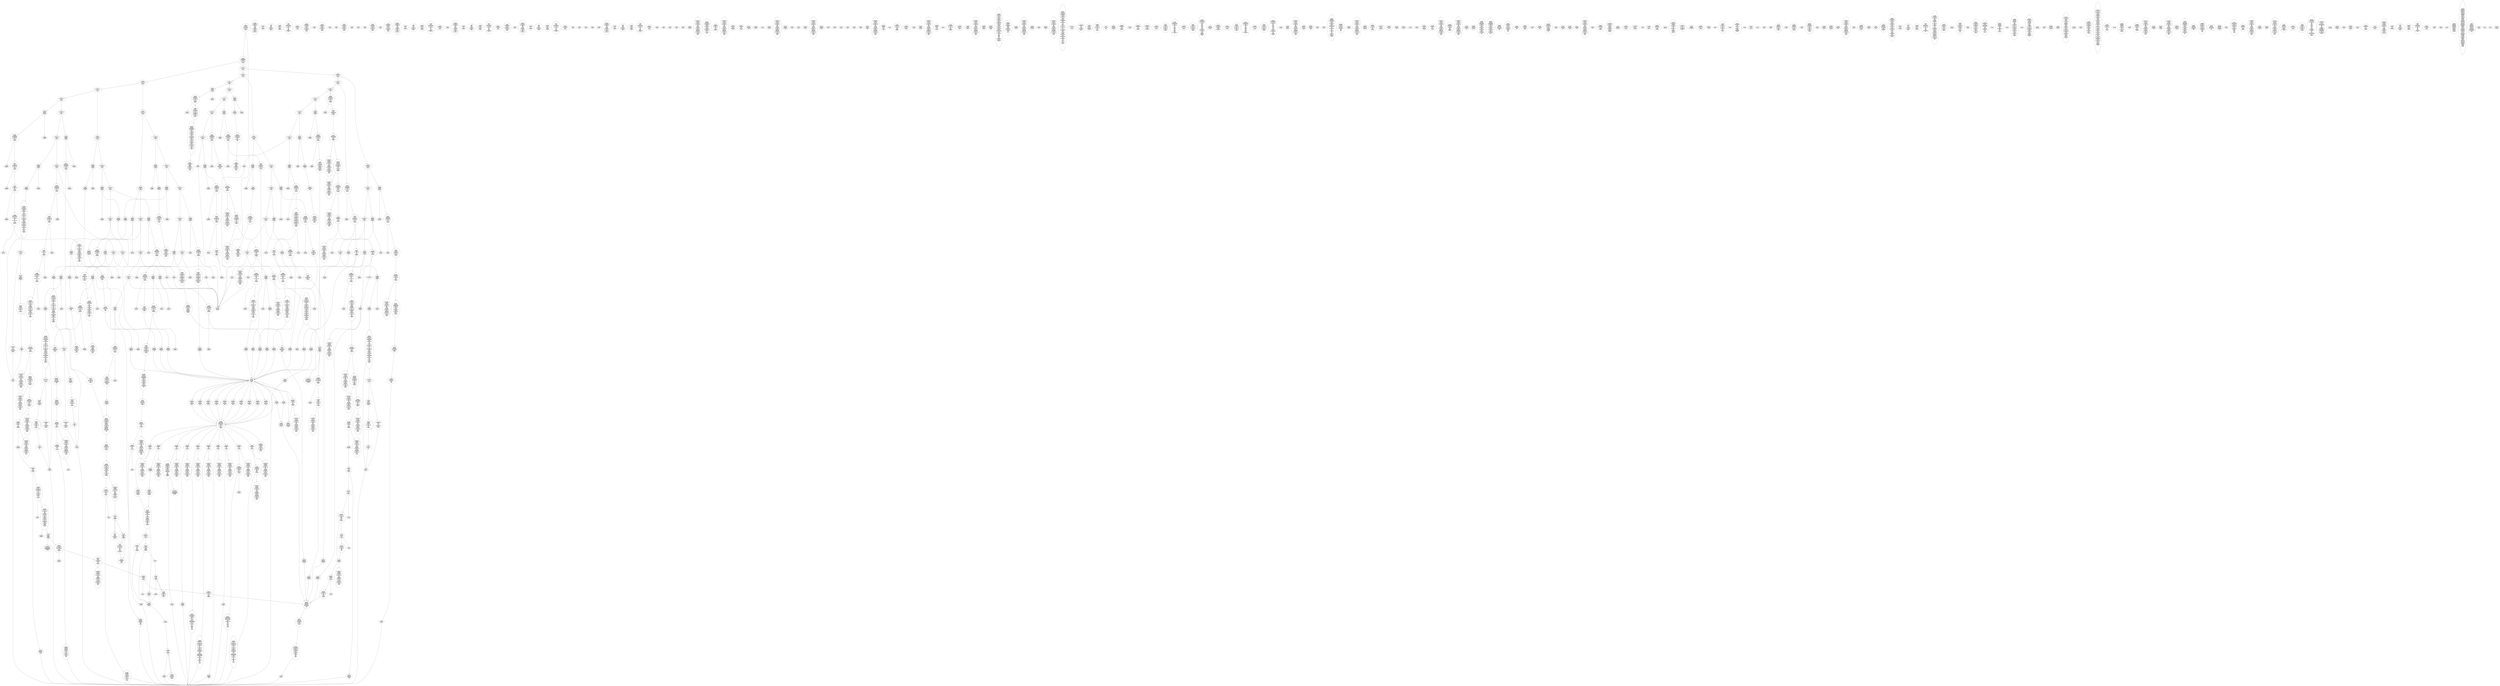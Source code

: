 /* Generated by GvGen v.1.0 (https://www.github.com/stricaud/gvgen) */

digraph G {
compound=true;
   node1 [label="[anywhere]"];
   node2 [label="# 0x0
PUSHX Data
PUSHX Data
MSTORE
PUSHX LogicData
CALLDATASIZE
LT
PUSHX Data
JUMPI
"];
   node3 [label="# 0xd
PUSHX Data
CALLDATALOAD
PUSHX BitData
SHR
PUSHX LogicData
GT
PUSHX Data
JUMPI
"];
   node4 [label="# 0x1e
PUSHX LogicData
GT
PUSHX Data
JUMPI
"];
   node5 [label="# 0x29
PUSHX LogicData
GT
PUSHX Data
JUMPI
"];
   node6 [label="# 0x34
PUSHX LogicData
EQ
PUSHX Data
JUMPI
"];
   node7 [label="# 0x3f
PUSHX LogicData
EQ
PUSHX Data
JUMPI
"];
   node8 [label="# 0x4a
PUSHX LogicData
EQ
PUSHX Data
JUMPI
"];
   node9 [label="# 0x55
PUSHX LogicData
EQ
PUSHX Data
JUMPI
"];
   node10 [label="# 0x60
PUSHX LogicData
EQ
PUSHX Data
JUMPI
"];
   node11 [label="# 0x6b
PUSHX Data
JUMP
"];
   node12 [label="# 0x6f
JUMPDEST
PUSHX LogicData
EQ
PUSHX Data
JUMPI
"];
   node13 [label="# 0x7b
PUSHX LogicData
EQ
PUSHX Data
JUMPI
"];
   node14 [label="# 0x86
PUSHX LogicData
EQ
PUSHX Data
JUMPI
"];
   node15 [label="# 0x91
PUSHX LogicData
EQ
PUSHX Data
JUMPI
"];
   node16 [label="# 0x9c
PUSHX LogicData
EQ
PUSHX Data
JUMPI
"];
   node17 [label="# 0xa7
PUSHX Data
JUMP
"];
   node18 [label="# 0xab
JUMPDEST
PUSHX LogicData
GT
PUSHX Data
JUMPI
"];
   node19 [label="# 0xb7
PUSHX LogicData
EQ
PUSHX Data
JUMPI
"];
   node20 [label="# 0xc2
PUSHX LogicData
EQ
PUSHX Data
JUMPI
"];
   node21 [label="# 0xcd
PUSHX LogicData
EQ
PUSHX Data
JUMPI
"];
   node22 [label="# 0xd8
PUSHX LogicData
EQ
PUSHX Data
JUMPI
"];
   node23 [label="# 0xe3
PUSHX LogicData
EQ
PUSHX Data
JUMPI
"];
   node24 [label="# 0xee
PUSHX Data
JUMP
"];
   node25 [label="# 0xf2
JUMPDEST
PUSHX LogicData
EQ
PUSHX Data
JUMPI
"];
   node26 [label="# 0xfe
PUSHX LogicData
EQ
PUSHX Data
JUMPI
"];
   node27 [label="# 0x109
PUSHX LogicData
EQ
PUSHX Data
JUMPI
"];
   node28 [label="# 0x114
PUSHX LogicData
EQ
PUSHX Data
JUMPI
"];
   node29 [label="# 0x11f
PUSHX Data
JUMP
"];
   node30 [label="# 0x123
JUMPDEST
PUSHX LogicData
GT
PUSHX Data
JUMPI
"];
   node31 [label="# 0x12f
PUSHX LogicData
GT
PUSHX Data
JUMPI
"];
   node32 [label="# 0x13a
PUSHX LogicData
EQ
PUSHX Data
JUMPI
"];
   node33 [label="# 0x145
PUSHX LogicData
EQ
PUSHX Data
JUMPI
"];
   node34 [label="# 0x150
PUSHX LogicData
EQ
PUSHX Data
JUMPI
"];
   node35 [label="# 0x15b
PUSHX LogicData
EQ
PUSHX Data
JUMPI
"];
   node36 [label="# 0x166
PUSHX LogicData
EQ
PUSHX Data
JUMPI
"];
   node37 [label="# 0x171
PUSHX Data
JUMP
"];
   node38 [label="# 0x175
JUMPDEST
PUSHX LogicData
EQ
PUSHX Data
JUMPI
"];
   node39 [label="# 0x181
PUSHX LogicData
EQ
PUSHX Data
JUMPI
"];
   node40 [label="# 0x18c
PUSHX LogicData
EQ
PUSHX Data
JUMPI
"];
   node41 [label="# 0x197
PUSHX LogicData
EQ
PUSHX Data
JUMPI
"];
   node42 [label="# 0x1a2
PUSHX LogicData
EQ
PUSHX Data
JUMPI
"];
   node43 [label="# 0x1ad
PUSHX Data
JUMP
"];
   node44 [label="# 0x1b1
JUMPDEST
PUSHX LogicData
GT
PUSHX Data
JUMPI
"];
   node45 [label="# 0x1bd
PUSHX LogicData
EQ
PUSHX Data
JUMPI
"];
   node46 [label="# 0x1c8
PUSHX LogicData
EQ
PUSHX Data
JUMPI
"];
   node47 [label="# 0x1d3
PUSHX LogicData
EQ
PUSHX Data
JUMPI
"];
   node48 [label="# 0x1de
PUSHX LogicData
EQ
PUSHX Data
JUMPI
"];
   node49 [label="# 0x1e9
PUSHX LogicData
EQ
PUSHX Data
JUMPI
"];
   node50 [label="# 0x1f4
PUSHX Data
JUMP
"];
   node51 [label="# 0x1f8
JUMPDEST
PUSHX LogicData
EQ
PUSHX Data
JUMPI
"];
   node52 [label="# 0x204
PUSHX LogicData
EQ
PUSHX Data
JUMPI
"];
   node53 [label="# 0x20f
PUSHX LogicData
EQ
PUSHX Data
JUMPI
"];
   node54 [label="# 0x21a
PUSHX LogicData
EQ
PUSHX Data
JUMPI
"];
   node55 [label="# 0x225
JUMPDEST
PUSHX Data
REVERT
"];
   node56 [label="# 0x22a
JUMPDEST
CALLVALUE
ISZERO
PUSHX Data
JUMPI
"];
   node57 [label="# 0x232
PUSHX Data
REVERT
"];
   node58 [label="# 0x236
JUMPDEST
PUSHX Data
PUSHX ArithData
CALLDATASIZE
SUB
PUSHX LogicData
LT
ISZERO
PUSHX Data
JUMPI
"];
   node59 [label="# 0x249
PUSHX Data
REVERT
"];
   node60 [label="# 0x24d
JUMPDEST
ADD
CALLDATALOAD
PUSHX BitData
NOT
AND
PUSHX ArithData
ADD
PUSHX Data
JUMP
"];
   node61 [label="# 0x282
JUMPDEST
PUSHX MemData
MLOAD
ISZERO
ISZERO
MSTORE
PUSHX ArithData
ADD
PUSHX MemData
MLOAD
SUB
RETURN
"];
   node62 [label="# 0x29a
JUMPDEST
CALLVALUE
ISZERO
PUSHX Data
JUMPI
"];
   node63 [label="# 0x2a2
PUSHX Data
REVERT
"];
   node64 [label="# 0x2a6
JUMPDEST
PUSHX Data
PUSHX Data
JUMP
"];
   node65 [label="# 0x2af
JUMPDEST
PUSHX MemData
MLOAD
PUSHX ArithData
ADD
SUB
MSTORE
MLOAD
MSTORE
PUSHX ArithData
ADD
MLOAD
PUSHX ArithData
ADD
PUSHX Data
"];
   node66 [label="# 0x2d4
JUMPDEST
LT
ISZERO
PUSHX Data
JUMPI
"];
   node67 [label="# 0x2dd
ADD
MLOAD
ADD
MSTORE
PUSHX ArithData
ADD
PUSHX Data
JUMP
"];
   node68 [label="# 0x2ef
JUMPDEST
ADD
PUSHX BitData
AND
ISZERO
PUSHX Data
JUMPI
"];
   node69 [label="# 0x303
SUB
MLOAD
PUSHX ArithData
PUSHX ArithData
SUB
PUSHX ArithData
EXP
SUB
NOT
AND
MSTORE
PUSHX ArithData
ADD
"];
   node70 [label="# 0x31c
JUMPDEST
PUSHX MemData
MLOAD
SUB
RETURN
"];
   node71 [label="# 0x32a
JUMPDEST
CALLVALUE
ISZERO
PUSHX Data
JUMPI
"];
   node72 [label="# 0x332
PUSHX Data
REVERT
"];
   node73 [label="# 0x336
JUMPDEST
PUSHX Data
PUSHX ArithData
CALLDATASIZE
SUB
PUSHX LogicData
LT
ISZERO
PUSHX Data
JUMPI
"];
   node74 [label="# 0x349
PUSHX Data
REVERT
"];
   node75 [label="# 0x34d
JUMPDEST
ADD
CALLDATALOAD
PUSHX ArithData
ADD
PUSHX Data
JUMP
"];
   node76 [label="# 0x363
JUMPDEST
PUSHX MemData
MLOAD
PUSHX BitData
AND
MSTORE
PUSHX ArithData
ADD
PUSHX MemData
MLOAD
SUB
RETURN
"];
   node77 [label="# 0x38f
JUMPDEST
CALLVALUE
ISZERO
PUSHX Data
JUMPI
"];
   node78 [label="# 0x397
PUSHX Data
REVERT
"];
   node79 [label="# 0x39b
JUMPDEST
PUSHX Data
PUSHX ArithData
CALLDATASIZE
SUB
PUSHX LogicData
LT
ISZERO
PUSHX Data
JUMPI
"];
   node80 [label="# 0x3ae
PUSHX Data
REVERT
"];
   node81 [label="# 0x3b2
JUMPDEST
ADD
CALLDATALOAD
PUSHX BitData
AND
PUSHX ArithData
ADD
CALLDATALOAD
PUSHX ArithData
ADD
PUSHX Data
JUMP
"];
   node82 [label="# 0x3e8
JUMPDEST
STOP
"];
   node83 [label="# 0x3ea
JUMPDEST
CALLVALUE
ISZERO
PUSHX Data
JUMPI
"];
   node84 [label="# 0x3f2
PUSHX Data
REVERT
"];
   node85 [label="# 0x3f6
JUMPDEST
PUSHX Data
PUSHX Data
JUMP
"];
   node86 [label="# 0x3ff
JUMPDEST
PUSHX MemData
MLOAD
PUSHX BitData
AND
MSTORE
PUSHX ArithData
ADD
PUSHX MemData
MLOAD
SUB
RETURN
"];
   node87 [label="# 0x42b
JUMPDEST
CALLVALUE
ISZERO
PUSHX Data
JUMPI
"];
   node88 [label="# 0x433
PUSHX Data
REVERT
"];
   node89 [label="# 0x437
JUMPDEST
PUSHX Data
PUSHX Data
JUMP
"];
   node90 [label="# 0x440
JUMPDEST
PUSHX MemData
MLOAD
MSTORE
PUSHX ArithData
ADD
PUSHX MemData
MLOAD
SUB
RETURN
"];
   node91 [label="# 0x456
JUMPDEST
CALLVALUE
ISZERO
PUSHX Data
JUMPI
"];
   node92 [label="# 0x45e
PUSHX Data
REVERT
"];
   node93 [label="# 0x462
JUMPDEST
PUSHX Data
PUSHX ArithData
CALLDATASIZE
SUB
PUSHX LogicData
LT
ISZERO
PUSHX Data
JUMPI
"];
   node94 [label="# 0x475
PUSHX Data
REVERT
"];
   node95 [label="# 0x479
JUMPDEST
ADD
CALLDATALOAD
PUSHX BitData
AND
PUSHX ArithData
ADD
CALLDATALOAD
PUSHX BitData
AND
PUSHX ArithData
ADD
CALLDATALOAD
PUSHX ArithData
ADD
PUSHX Data
JUMP
"];
   node96 [label="# 0x4cf
JUMPDEST
STOP
"];
   node97 [label="# 0x4d1
JUMPDEST
CALLVALUE
ISZERO
PUSHX Data
JUMPI
"];
   node98 [label="# 0x4d9
PUSHX Data
REVERT
"];
   node99 [label="# 0x4dd
JUMPDEST
PUSHX Data
PUSHX ArithData
CALLDATASIZE
SUB
PUSHX LogicData
LT
ISZERO
PUSHX Data
JUMPI
"];
   node100 [label="# 0x4f0
PUSHX Data
REVERT
"];
   node101 [label="# 0x4f4
JUMPDEST
ADD
CALLDATALOAD
PUSHX ArithData
ADD
PUSHX Data
JUMP
"];
   node102 [label="# 0x50a
JUMPDEST
STOP
"];
   node103 [label="# 0x50c
JUMPDEST
CALLVALUE
ISZERO
PUSHX Data
JUMPI
"];
   node104 [label="# 0x514
PUSHX Data
REVERT
"];
   node105 [label="# 0x518
JUMPDEST
PUSHX Data
PUSHX ArithData
CALLDATASIZE
SUB
PUSHX LogicData
LT
ISZERO
PUSHX Data
JUMPI
"];
   node106 [label="# 0x52b
PUSHX Data
REVERT
"];
   node107 [label="# 0x52f
JUMPDEST
ADD
CALLDATALOAD
PUSHX BitData
AND
PUSHX ArithData
ADD
CALLDATALOAD
PUSHX ArithData
ADD
PUSHX Data
JUMP
"];
   node108 [label="# 0x565
JUMPDEST
PUSHX MemData
MLOAD
MSTORE
PUSHX ArithData
ADD
PUSHX MemData
MLOAD
SUB
RETURN
"];
   node109 [label="# 0x57b
JUMPDEST
CALLVALUE
ISZERO
PUSHX Data
JUMPI
"];
   node110 [label="# 0x583
PUSHX Data
REVERT
"];
   node111 [label="# 0x587
JUMPDEST
PUSHX Data
PUSHX Data
JUMP
"];
   node112 [label="# 0x590
JUMPDEST
STOP
"];
   node113 [label="# 0x592
JUMPDEST
CALLVALUE
ISZERO
PUSHX Data
JUMPI
"];
   node114 [label="# 0x59a
PUSHX Data
REVERT
"];
   node115 [label="# 0x59e
JUMPDEST
PUSHX Data
PUSHX Data
JUMP
"];
   node116 [label="# 0x5a7
JUMPDEST
STOP
"];
   node117 [label="# 0x5a9
JUMPDEST
CALLVALUE
ISZERO
PUSHX Data
JUMPI
"];
   node118 [label="# 0x5b1
PUSHX Data
REVERT
"];
   node119 [label="# 0x5b5
JUMPDEST
PUSHX Data
PUSHX ArithData
CALLDATASIZE
SUB
PUSHX LogicData
LT
ISZERO
PUSHX Data
JUMPI
"];
   node120 [label="# 0x5c8
PUSHX Data
REVERT
"];
   node121 [label="# 0x5cc
JUMPDEST
ADD
CALLDATALOAD
PUSHX BitData
AND
PUSHX ArithData
ADD
CALLDATALOAD
PUSHX BitData
AND
PUSHX ArithData
ADD
CALLDATALOAD
PUSHX ArithData
ADD
PUSHX Data
JUMP
"];
   node122 [label="# 0x622
JUMPDEST
STOP
"];
   node123 [label="# 0x624
JUMPDEST
CALLVALUE
ISZERO
PUSHX Data
JUMPI
"];
   node124 [label="# 0x62c
PUSHX Data
REVERT
"];
   node125 [label="# 0x630
JUMPDEST
PUSHX Data
PUSHX Data
JUMP
"];
   node126 [label="# 0x639
JUMPDEST
PUSHX MemData
MLOAD
MSTORE
PUSHX ArithData
ADD
PUSHX MemData
MLOAD
SUB
RETURN
"];
   node127 [label="# 0x64f
JUMPDEST
CALLVALUE
ISZERO
PUSHX Data
JUMPI
"];
   node128 [label="# 0x657
PUSHX Data
REVERT
"];
   node129 [label="# 0x65b
JUMPDEST
PUSHX Data
PUSHX ArithData
CALLDATASIZE
SUB
PUSHX LogicData
LT
ISZERO
PUSHX Data
JUMPI
"];
   node130 [label="# 0x66e
PUSHX Data
REVERT
"];
   node131 [label="# 0x672
JUMPDEST
ADD
CALLDATALOAD
PUSHX ArithData
ADD
PUSHX Data
JUMP
"];
   node132 [label="# 0x688
JUMPDEST
PUSHX MemData
MLOAD
MSTORE
PUSHX ArithData
ADD
PUSHX MemData
MLOAD
SUB
RETURN
"];
   node133 [label="# 0x69e
JUMPDEST
CALLVALUE
ISZERO
PUSHX Data
JUMPI
"];
   node134 [label="# 0x6a6
PUSHX Data
REVERT
"];
   node135 [label="# 0x6aa
JUMPDEST
PUSHX Data
PUSHX ArithData
CALLDATASIZE
SUB
PUSHX LogicData
LT
ISZERO
PUSHX Data
JUMPI
"];
   node136 [label="# 0x6bd
PUSHX Data
REVERT
"];
   node137 [label="# 0x6c1
JUMPDEST
ADD
CALLDATALOAD
PUSHX ArithData
ADD
PUSHX LogicData
GT
ISZERO
PUSHX Data
JUMPI
"];
   node138 [label="# 0x6da
PUSHX Data
REVERT
"];
   node139 [label="# 0x6de
JUMPDEST
ADD
PUSHX ArithData
ADD
GT
ISZERO
PUSHX Data
JUMPI
"];
   node140 [label="# 0x6ec
PUSHX Data
REVERT
"];
   node141 [label="# 0x6f0
JUMPDEST
CALLDATALOAD
PUSHX ArithData
ADD
PUSHX ArithData
MUL
ADD
GT
PUSHX LogicData
GT
OR
ISZERO
PUSHX Data
JUMPI
"];
   node142 [label="# 0x70e
PUSHX Data
REVERT
"];
   node143 [label="# 0x712
JUMPDEST
PUSHX ArithData
ADD
PUSHX ArithData
DIV
MUL
PUSHX ArithData
ADD
PUSHX MemData
MLOAD
ADD
PUSHX Data
MSTORE
MSTORE
PUSHX ArithData
ADD
CALLDATACOPY
PUSHX Data
ADD
MSTORE
PUSHX BitData
NOT
PUSHX ArithData
ADD
AND
ADD
PUSHX Data
JUMP
"];
   node144 [label="# 0x764
JUMPDEST
STOP
"];
   node145 [label="# 0x766
JUMPDEST
CALLVALUE
ISZERO
PUSHX Data
JUMPI
"];
   node146 [label="# 0x76e
PUSHX Data
REVERT
"];
   node147 [label="# 0x772
JUMPDEST
PUSHX Data
PUSHX ArithData
CALLDATASIZE
SUB
PUSHX LogicData
LT
ISZERO
PUSHX Data
JUMPI
"];
   node148 [label="# 0x785
PUSHX Data
REVERT
"];
   node149 [label="# 0x789
JUMPDEST
ADD
CALLDATALOAD
PUSHX ArithData
ADD
PUSHX Data
JUMP
"];
   node150 [label="# 0x79f
JUMPDEST
PUSHX MemData
MLOAD
PUSHX BitData
AND
MSTORE
PUSHX ArithData
ADD
PUSHX MemData
MLOAD
SUB
RETURN
"];
   node151 [label="# 0x7cb
JUMPDEST
CALLVALUE
ISZERO
PUSHX Data
JUMPI
"];
   node152 [label="# 0x7d3
PUSHX Data
REVERT
"];
   node153 [label="# 0x7d7
JUMPDEST
PUSHX Data
PUSHX Data
JUMP
"];
   node154 [label="# 0x7e0
JUMPDEST
PUSHX MemData
MLOAD
PUSHX ArithData
ADD
SUB
MSTORE
MLOAD
MSTORE
PUSHX ArithData
ADD
MLOAD
PUSHX ArithData
ADD
PUSHX Data
"];
   node155 [label="# 0x805
JUMPDEST
LT
ISZERO
PUSHX Data
JUMPI
"];
   node156 [label="# 0x80e
ADD
MLOAD
ADD
MSTORE
PUSHX ArithData
ADD
PUSHX Data
JUMP
"];
   node157 [label="# 0x820
JUMPDEST
ADD
PUSHX BitData
AND
ISZERO
PUSHX Data
JUMPI
"];
   node158 [label="# 0x834
SUB
MLOAD
PUSHX ArithData
PUSHX ArithData
SUB
PUSHX ArithData
EXP
SUB
NOT
AND
MSTORE
PUSHX ArithData
ADD
"];
   node159 [label="# 0x84d
JUMPDEST
PUSHX MemData
MLOAD
SUB
RETURN
"];
   node160 [label="# 0x85b
JUMPDEST
PUSHX Data
PUSHX ArithData
CALLDATASIZE
SUB
PUSHX LogicData
LT
ISZERO
PUSHX Data
JUMPI
"];
   node161 [label="# 0x86d
PUSHX Data
REVERT
"];
   node162 [label="# 0x871
JUMPDEST
ADD
CALLDATALOAD
PUSHX ArithData
ADD
PUSHX LogicData
GT
ISZERO
PUSHX Data
JUMPI
"];
   node163 [label="# 0x88a
PUSHX Data
REVERT
"];
   node164 [label="# 0x88e
JUMPDEST
ADD
PUSHX ArithData
ADD
GT
ISZERO
PUSHX Data
JUMPI
"];
   node165 [label="# 0x89c
PUSHX Data
REVERT
"];
   node166 [label="# 0x8a0
JUMPDEST
CALLDATALOAD
PUSHX ArithData
ADD
PUSHX ArithData
MUL
ADD
GT
PUSHX LogicData
GT
OR
ISZERO
PUSHX Data
JUMPI
"];
   node167 [label="# 0x8be
PUSHX Data
REVERT
"];
   node168 [label="# 0x8c2
JUMPDEST
PUSHX ArithData
MUL
PUSHX ArithData
ADD
PUSHX MemData
MLOAD
ADD
PUSHX Data
MSTORE
MSTORE
PUSHX ArithData
ADD
PUSHX ArithData
MUL
CALLDATACOPY
PUSHX Data
ADD
MSTORE
PUSHX BitData
NOT
PUSHX ArithData
ADD
AND
ADD
PUSHX Data
JUMP
"];
   node169 [label="# 0x911
JUMPDEST
STOP
"];
   node170 [label="# 0x913
JUMPDEST
CALLVALUE
ISZERO
PUSHX Data
JUMPI
"];
   node171 [label="# 0x91b
PUSHX Data
REVERT
"];
   node172 [label="# 0x91f
JUMPDEST
PUSHX Data
PUSHX Data
JUMP
"];
   node173 [label="# 0x928
JUMPDEST
PUSHX MemData
MLOAD
PUSHX ArithData
ADD
SUB
MSTORE
MLOAD
MSTORE
PUSHX ArithData
ADD
MLOAD
PUSHX ArithData
ADD
PUSHX Data
"];
   node174 [label="# 0x94d
JUMPDEST
LT
ISZERO
PUSHX Data
JUMPI
"];
   node175 [label="# 0x956
ADD
MLOAD
ADD
MSTORE
PUSHX ArithData
ADD
PUSHX Data
JUMP
"];
   node176 [label="# 0x968
JUMPDEST
ADD
PUSHX BitData
AND
ISZERO
PUSHX Data
JUMPI
"];
   node177 [label="# 0x97c
SUB
MLOAD
PUSHX ArithData
PUSHX ArithData
SUB
PUSHX ArithData
EXP
SUB
NOT
AND
MSTORE
PUSHX ArithData
ADD
"];
   node178 [label="# 0x995
JUMPDEST
PUSHX MemData
MLOAD
SUB
RETURN
"];
   node179 [label="# 0x9a3
JUMPDEST
CALLVALUE
ISZERO
PUSHX Data
JUMPI
"];
   node180 [label="# 0x9ab
PUSHX Data
REVERT
"];
   node181 [label="# 0x9af
JUMPDEST
PUSHX Data
PUSHX ArithData
CALLDATASIZE
SUB
PUSHX LogicData
LT
ISZERO
PUSHX Data
JUMPI
"];
   node182 [label="# 0x9c2
PUSHX Data
REVERT
"];
   node183 [label="# 0x9c6
JUMPDEST
ADD
CALLDATALOAD
PUSHX BitData
AND
PUSHX ArithData
ADD
PUSHX Data
JUMP
"];
   node184 [label="# 0x9f2
JUMPDEST
PUSHX MemData
MLOAD
MSTORE
PUSHX ArithData
ADD
PUSHX MemData
MLOAD
SUB
RETURN
"];
   node185 [label="# 0xa08
JUMPDEST
CALLVALUE
ISZERO
PUSHX Data
JUMPI
"];
   node186 [label="# 0xa10
PUSHX Data
REVERT
"];
   node187 [label="# 0xa14
JUMPDEST
PUSHX Data
PUSHX Data
JUMP
"];
   node188 [label="# 0xa1d
JUMPDEST
STOP
"];
   node189 [label="# 0xa1f
JUMPDEST
CALLVALUE
ISZERO
PUSHX Data
JUMPI
"];
   node190 [label="# 0xa27
PUSHX Data
REVERT
"];
   node191 [label="# 0xa2b
JUMPDEST
PUSHX Data
PUSHX Data
JUMP
"];
   node192 [label="# 0xa34
JUMPDEST
PUSHX MemData
MLOAD
PUSHX BitData
AND
MSTORE
PUSHX ArithData
ADD
PUSHX MemData
MLOAD
SUB
RETURN
"];
   node193 [label="# 0xa60
JUMPDEST
CALLVALUE
ISZERO
PUSHX Data
JUMPI
"];
   node194 [label="# 0xa68
PUSHX Data
REVERT
"];
   node195 [label="# 0xa6c
JUMPDEST
PUSHX Data
PUSHX Data
JUMP
"];
   node196 [label="# 0xa75
JUMPDEST
PUSHX MemData
MLOAD
PUSHX ArithData
ADD
SUB
MSTORE
MLOAD
MSTORE
PUSHX ArithData
ADD
MLOAD
PUSHX ArithData
ADD
PUSHX Data
"];
   node197 [label="# 0xa9a
JUMPDEST
LT
ISZERO
PUSHX Data
JUMPI
"];
   node198 [label="# 0xaa3
ADD
MLOAD
ADD
MSTORE
PUSHX ArithData
ADD
PUSHX Data
JUMP
"];
   node199 [label="# 0xab5
JUMPDEST
ADD
PUSHX BitData
AND
ISZERO
PUSHX Data
JUMPI
"];
   node200 [label="# 0xac9
SUB
MLOAD
PUSHX ArithData
PUSHX ArithData
SUB
PUSHX ArithData
EXP
SUB
NOT
AND
MSTORE
PUSHX ArithData
ADD
"];
   node201 [label="# 0xae2
JUMPDEST
PUSHX MemData
MLOAD
SUB
RETURN
"];
   node202 [label="# 0xaf0
JUMPDEST
PUSHX Data
PUSHX ArithData
CALLDATASIZE
SUB
PUSHX LogicData
LT
ISZERO
PUSHX Data
JUMPI
"];
   node203 [label="# 0xb02
PUSHX Data
REVERT
"];
   node204 [label="# 0xb06
JUMPDEST
ADD
CALLDATALOAD
PUSHX ArithData
ADD
PUSHX LogicData
GT
ISZERO
PUSHX Data
JUMPI
"];
   node205 [label="# 0xb1f
PUSHX Data
REVERT
"];
   node206 [label="# 0xb23
JUMPDEST
ADD
PUSHX ArithData
ADD
GT
ISZERO
PUSHX Data
JUMPI
"];
   node207 [label="# 0xb31
PUSHX Data
REVERT
"];
   node208 [label="# 0xb35
JUMPDEST
CALLDATALOAD
PUSHX ArithData
ADD
PUSHX ArithData
MUL
ADD
GT
PUSHX LogicData
GT
OR
ISZERO
PUSHX Data
JUMPI
"];
   node209 [label="# 0xb53
PUSHX Data
REVERT
"];
   node210 [label="# 0xb57
JUMPDEST
PUSHX ArithData
MUL
PUSHX ArithData
ADD
PUSHX MemData
MLOAD
ADD
PUSHX Data
MSTORE
MSTORE
PUSHX ArithData
ADD
PUSHX ArithData
MUL
CALLDATACOPY
PUSHX Data
ADD
MSTORE
PUSHX BitData
NOT
PUSHX ArithData
ADD
AND
ADD
PUSHX Data
JUMP
"];
   node211 [label="# 0xba6
JUMPDEST
STOP
"];
   node212 [label="# 0xba8
JUMPDEST
PUSHX Data
PUSHX ArithData
CALLDATASIZE
SUB
PUSHX LogicData
LT
ISZERO
PUSHX Data
JUMPI
"];
   node213 [label="# 0xbba
PUSHX Data
REVERT
"];
   node214 [label="# 0xbbe
JUMPDEST
ADD
CALLDATALOAD
PUSHX ArithData
ADD
PUSHX Data
JUMP
"];
   node215 [label="# 0xbd4
JUMPDEST
STOP
"];
   node216 [label="# 0xbd6
JUMPDEST
CALLVALUE
ISZERO
PUSHX Data
JUMPI
"];
   node217 [label="# 0xbde
PUSHX Data
REVERT
"];
   node218 [label="# 0xbe2
JUMPDEST
PUSHX Data
PUSHX ArithData
CALLDATASIZE
SUB
PUSHX LogicData
LT
ISZERO
PUSHX Data
JUMPI
"];
   node219 [label="# 0xbf5
PUSHX Data
REVERT
"];
   node220 [label="# 0xbf9
JUMPDEST
ADD
CALLDATALOAD
PUSHX BitData
AND
PUSHX ArithData
ADD
CALLDATALOAD
ISZERO
ISZERO
PUSHX ArithData
ADD
PUSHX Data
JUMP
"];
   node221 [label="# 0xc31
JUMPDEST
STOP
"];
   node222 [label="# 0xc33
JUMPDEST
CALLVALUE
ISZERO
PUSHX Data
JUMPI
"];
   node223 [label="# 0xc3b
PUSHX Data
REVERT
"];
   node224 [label="# 0xc3f
JUMPDEST
PUSHX Data
PUSHX Data
JUMP
"];
   node225 [label="# 0xc48
JUMPDEST
PUSHX MemData
MLOAD
MSTORE
PUSHX ArithData
ADD
PUSHX MemData
MLOAD
SUB
RETURN
"];
   node226 [label="# 0xc5e
JUMPDEST
CALLVALUE
ISZERO
PUSHX Data
JUMPI
"];
   node227 [label="# 0xc66
PUSHX Data
REVERT
"];
   node228 [label="# 0xc6a
JUMPDEST
PUSHX Data
PUSHX ArithData
CALLDATASIZE
SUB
PUSHX LogicData
LT
ISZERO
PUSHX Data
JUMPI
"];
   node229 [label="# 0xc7d
PUSHX Data
REVERT
"];
   node230 [label="# 0xc81
JUMPDEST
ADD
CALLDATALOAD
PUSHX BitData
AND
PUSHX ArithData
ADD
CALLDATALOAD
PUSHX BitData
AND
PUSHX ArithData
ADD
CALLDATALOAD
PUSHX ArithData
ADD
CALLDATALOAD
PUSHX ArithData
ADD
PUSHX LogicData
GT
ISZERO
PUSHX Data
JUMPI
"];
   node231 [label="# 0xce4
PUSHX Data
REVERT
"];
   node232 [label="# 0xce8
JUMPDEST
ADD
PUSHX ArithData
ADD
GT
ISZERO
PUSHX Data
JUMPI
"];
   node233 [label="# 0xcf6
PUSHX Data
REVERT
"];
   node234 [label="# 0xcfa
JUMPDEST
CALLDATALOAD
PUSHX ArithData
ADD
PUSHX ArithData
MUL
ADD
GT
PUSHX LogicData
GT
OR
ISZERO
PUSHX Data
JUMPI
"];
   node235 [label="# 0xd18
PUSHX Data
REVERT
"];
   node236 [label="# 0xd1c
JUMPDEST
PUSHX ArithData
ADD
PUSHX ArithData
DIV
MUL
PUSHX ArithData
ADD
PUSHX MemData
MLOAD
ADD
PUSHX Data
MSTORE
MSTORE
PUSHX ArithData
ADD
CALLDATACOPY
PUSHX Data
ADD
MSTORE
PUSHX BitData
NOT
PUSHX ArithData
ADD
AND
ADD
PUSHX Data
JUMP
"];
   node237 [label="# 0xd6e
JUMPDEST
STOP
"];
   node238 [label="# 0xd70
JUMPDEST
CALLVALUE
ISZERO
PUSHX Data
JUMPI
"];
   node239 [label="# 0xd78
PUSHX Data
REVERT
"];
   node240 [label="# 0xd7c
JUMPDEST
PUSHX Data
PUSHX Data
JUMP
"];
   node241 [label="# 0xd85
JUMPDEST
PUSHX MemData
MLOAD
ISZERO
ISZERO
MSTORE
PUSHX ArithData
ADD
PUSHX MemData
MLOAD
SUB
RETURN
"];
   node242 [label="# 0xd9d
JUMPDEST
CALLVALUE
ISZERO
PUSHX Data
JUMPI
"];
   node243 [label="# 0xda5
PUSHX Data
REVERT
"];
   node244 [label="# 0xda9
JUMPDEST
PUSHX Data
PUSHX ArithData
CALLDATASIZE
SUB
PUSHX LogicData
LT
ISZERO
PUSHX Data
JUMPI
"];
   node245 [label="# 0xdbc
PUSHX Data
REVERT
"];
   node246 [label="# 0xdc0
JUMPDEST
ADD
CALLDATALOAD
PUSHX ArithData
ADD
PUSHX Data
JUMP
"];
   node247 [label="# 0xdd6
JUMPDEST
STOP
"];
   node248 [label="# 0xdd8
JUMPDEST
CALLVALUE
ISZERO
PUSHX Data
JUMPI
"];
   node249 [label="# 0xde0
PUSHX Data
REVERT
"];
   node250 [label="# 0xde4
JUMPDEST
PUSHX Data
PUSHX ArithData
CALLDATASIZE
SUB
PUSHX LogicData
LT
ISZERO
PUSHX Data
JUMPI
"];
   node251 [label="# 0xdf7
PUSHX Data
REVERT
"];
   node252 [label="# 0xdfb
JUMPDEST
ADD
CALLDATALOAD
PUSHX ArithData
ADD
PUSHX Data
JUMP
"];
   node253 [label="# 0xe11
JUMPDEST
PUSHX MemData
MLOAD
PUSHX ArithData
ADD
SUB
MSTORE
MLOAD
MSTORE
PUSHX ArithData
ADD
MLOAD
PUSHX ArithData
ADD
PUSHX Data
"];
   node254 [label="# 0xe36
JUMPDEST
LT
ISZERO
PUSHX Data
JUMPI
"];
   node255 [label="# 0xe3f
ADD
MLOAD
ADD
MSTORE
PUSHX ArithData
ADD
PUSHX Data
JUMP
"];
   node256 [label="# 0xe51
JUMPDEST
ADD
PUSHX BitData
AND
ISZERO
PUSHX Data
JUMPI
"];
   node257 [label="# 0xe65
SUB
MLOAD
PUSHX ArithData
PUSHX ArithData
SUB
PUSHX ArithData
EXP
SUB
NOT
AND
MSTORE
PUSHX ArithData
ADD
"];
   node258 [label="# 0xe7e
JUMPDEST
PUSHX MemData
MLOAD
SUB
RETURN
"];
   node259 [label="# 0xe8c
JUMPDEST
PUSHX Data
PUSHX Data
JUMP
"];
   node260 [label="# 0xe94
JUMPDEST
STOP
"];
   node261 [label="# 0xe96
JUMPDEST
CALLVALUE
ISZERO
PUSHX Data
JUMPI
"];
   node262 [label="# 0xe9e
PUSHX Data
REVERT
"];
   node263 [label="# 0xea2
JUMPDEST
PUSHX Data
PUSHX Data
JUMP
"];
   node264 [label="# 0xeab
JUMPDEST
STOP
"];
   node265 [label="# 0xead
JUMPDEST
CALLVALUE
ISZERO
PUSHX Data
JUMPI
"];
   node266 [label="# 0xeb5
PUSHX Data
REVERT
"];
   node267 [label="# 0xeb9
JUMPDEST
PUSHX Data
PUSHX ArithData
CALLDATASIZE
SUB
PUSHX LogicData
LT
ISZERO
PUSHX Data
JUMPI
"];
   node268 [label="# 0xecc
PUSHX Data
REVERT
"];
   node269 [label="# 0xed0
JUMPDEST
ADD
CALLDATALOAD
PUSHX BitData
AND
PUSHX ArithData
ADD
CALLDATALOAD
PUSHX BitData
AND
PUSHX ArithData
ADD
PUSHX Data
JUMP
"];
   node270 [label="# 0xf1c
JUMPDEST
PUSHX MemData
MLOAD
ISZERO
ISZERO
MSTORE
PUSHX ArithData
ADD
PUSHX MemData
MLOAD
SUB
RETURN
"];
   node271 [label="# 0xf34
JUMPDEST
CALLVALUE
ISZERO
PUSHX Data
JUMPI
"];
   node272 [label="# 0xf3c
PUSHX Data
REVERT
"];
   node273 [label="# 0xf40
JUMPDEST
PUSHX Data
PUSHX Data
JUMP
"];
   node274 [label="# 0xf49
JUMPDEST
PUSHX MemData
MLOAD
ISZERO
ISZERO
MSTORE
PUSHX ArithData
ADD
PUSHX MemData
MLOAD
SUB
RETURN
"];
   node275 [label="# 0xf61
JUMPDEST
CALLVALUE
ISZERO
PUSHX Data
JUMPI
"];
   node276 [label="# 0xf69
PUSHX Data
REVERT
"];
   node277 [label="# 0xf6d
JUMPDEST
PUSHX Data
PUSHX ArithData
CALLDATASIZE
SUB
PUSHX LogicData
LT
ISZERO
PUSHX Data
JUMPI
"];
   node278 [label="# 0xf80
PUSHX Data
REVERT
"];
   node279 [label="# 0xf84
JUMPDEST
ADD
CALLDATALOAD
PUSHX BitData
AND
PUSHX ArithData
ADD
PUSHX Data
JUMP
"];
   node280 [label="# 0xfb0
JUMPDEST
STOP
"];
   node281 [label="# 0xfb2
JUMPDEST
PUSHX Data
PUSHX ArithData
CALLDATASIZE
SUB
PUSHX LogicData
LT
ISZERO
PUSHX Data
JUMPI
"];
   node282 [label="# 0xfc4
PUSHX Data
REVERT
"];
   node283 [label="# 0xfc8
JUMPDEST
ADD
CALLDATALOAD
PUSHX ArithData
ADD
PUSHX Data
JUMP
"];
   node284 [label="# 0xfde
JUMPDEST
STOP
"];
   node285 [label="# 0xfe0
JUMPDEST
CALLVALUE
ISZERO
PUSHX Data
JUMPI
"];
   node286 [label="# 0xfe8
PUSHX Data
REVERT
"];
   node287 [label="# 0xfec
JUMPDEST
PUSHX Data
PUSHX ArithData
CALLDATASIZE
SUB
PUSHX LogicData
LT
ISZERO
PUSHX Data
JUMPI
"];
   node288 [label="# 0xfff
PUSHX Data
REVERT
"];
   node289 [label="# 0x1003
JUMPDEST
ADD
CALLDATALOAD
PUSHX ArithData
ADD
PUSHX LogicData
GT
ISZERO
PUSHX Data
JUMPI
"];
   node290 [label="# 0x101c
PUSHX Data
REVERT
"];
   node291 [label="# 0x1020
JUMPDEST
ADD
PUSHX ArithData
ADD
GT
ISZERO
PUSHX Data
JUMPI
"];
   node292 [label="# 0x102e
PUSHX Data
REVERT
"];
   node293 [label="# 0x1032
JUMPDEST
CALLDATALOAD
PUSHX ArithData
ADD
PUSHX ArithData
MUL
ADD
GT
PUSHX LogicData
GT
OR
ISZERO
PUSHX Data
JUMPI
"];
   node294 [label="# 0x1050
PUSHX Data
REVERT
"];
   node295 [label="# 0x1054
JUMPDEST
PUSHX ArithData
ADD
PUSHX ArithData
DIV
MUL
PUSHX ArithData
ADD
PUSHX MemData
MLOAD
ADD
PUSHX Data
MSTORE
MSTORE
PUSHX ArithData
ADD
CALLDATACOPY
PUSHX Data
ADD
MSTORE
PUSHX BitData
NOT
PUSHX ArithData
ADD
AND
ADD
PUSHX Data
JUMP
"];
   node296 [label="# 0x10a6
JUMPDEST
STOP
"];
   node297 [label="# 0x10a8
JUMPDEST
PUSHX Data
PUSHX ArithData
PUSHX BitData
NOT
AND
PUSHX BitData
NOT
AND
MSTORE
PUSHX ArithData
ADD
MSTORE
PUSHX ArithData
ADD
PUSHX Data
SHA3
PUSHX ArithData
SLOAD
PUSHX ArithData
EXP
DIV
PUSHX BitData
AND
JUMP
"];
   node298 [label="# 0x110f
JUMPDEST
PUSHX Data
PUSHX StorData
SLOAD
PUSHX ArithData
PUSHX BitData
AND
ISZERO
PUSHX ArithData
MUL
SUB
AND
PUSHX Data
DIV
PUSHX ArithData
ADD
PUSHX ArithData
DIV
MUL
PUSHX ArithData
ADD
PUSHX MemData
MLOAD
ADD
PUSHX Data
MSTORE
MSTORE
PUSHX ArithData
ADD
SLOAD
PUSHX ArithData
PUSHX BitData
AND
ISZERO
PUSHX ArithData
MUL
SUB
AND
PUSHX Data
DIV
ISZERO
PUSHX Data
JUMPI
"];
   node299 [label="# 0x1161
PUSHX LogicData
LT
PUSHX Data
JUMPI
"];
   node300 [label="# 0x1169
PUSHX ArithData
SLOAD
DIV
MUL
MSTORE
PUSHX ArithData
ADD
PUSHX Data
JUMP
"];
   node301 [label="# 0x117c
JUMPDEST
ADD
PUSHX Data
MSTORE
PUSHX Data
PUSHX Data
SHA3
"];
   node302 [label="# 0x118a
JUMPDEST
SLOAD
MSTORE
PUSHX ArithData
ADD
PUSHX ArithData
ADD
GT
PUSHX Data
JUMPI
"];
   node303 [label="# 0x119e
SUB
PUSHX BitData
AND
ADD
"];
   node304 [label="# 0x11a7
JUMPDEST
JUMP
"];
   node305 [label="# 0x11b1
JUMPDEST
PUSHX Data
PUSHX Data
PUSHX Data
JUMP
"];
   node306 [label="# 0x11bc
JUMPDEST
PUSHX Data
JUMPI
"];
   node307 [label="# 0x11c1
PUSHX MemData
MLOAD
PUSHX Data
MSTORE
PUSHX ArithData
ADD
PUSHX ArithData
ADD
SUB
MSTORE
PUSHX Data
MSTORE
PUSHX ArithData
ADD
PUSHX Data
PUSHX Data
CODECOPY
PUSHX ArithData
ADD
PUSHX MemData
MLOAD
SUB
REVERT
"];
   node308 [label="# 0x1211
JUMPDEST
PUSHX Data
PUSHX ArithData
MSTORE
PUSHX ArithData
ADD
MSTORE
PUSHX ArithData
ADD
PUSHX Data
SHA3
PUSHX ArithData
SLOAD
PUSHX ArithData
EXP
DIV
PUSHX BitData
AND
JUMP
"];
   node309 [label="# 0x124c
JUMPDEST
PUSHX Data
PUSHX Data
PUSHX Data
JUMP
"];
   node310 [label="# 0x1257
JUMPDEST
PUSHX BitData
AND
PUSHX BitData
AND
EQ
ISZERO
PUSHX Data
JUMPI
"];
   node311 [label="# 0x128e
PUSHX MemData
MLOAD
PUSHX Data
MSTORE
PUSHX ArithData
ADD
PUSHX ArithData
ADD
SUB
MSTORE
PUSHX Data
MSTORE
PUSHX ArithData
ADD
PUSHX Data
PUSHX Data
CODECOPY
PUSHX ArithData
ADD
PUSHX MemData
MLOAD
SUB
REVERT
"];
   node312 [label="# 0x12de
JUMPDEST
PUSHX BitData
AND
PUSHX Data
PUSHX Data
JUMP
"];
   node313 [label="# 0x12fd
JUMPDEST
PUSHX BitData
AND
EQ
PUSHX Data
JUMPI
"];
   node314 [label="# 0x131a
PUSHX Data
PUSHX Data
PUSHX Data
JUMP
"];
   node315 [label="# 0x1326
JUMPDEST
PUSHX Data
JUMP
"];
   node316 [label="# 0x132b
JUMPDEST
"];
   node317 [label="# 0x132c
JUMPDEST
PUSHX Data
JUMPI
"];
   node318 [label="# 0x1331
PUSHX MemData
MLOAD
PUSHX Data
MSTORE
PUSHX ArithData
ADD
PUSHX ArithData
ADD
SUB
MSTORE
PUSHX Data
MSTORE
PUSHX ArithData
ADD
PUSHX Data
PUSHX Data
CODECOPY
PUSHX ArithData
ADD
PUSHX MemData
MLOAD
SUB
REVERT
"];
   node319 [label="# 0x1381
JUMPDEST
PUSHX Data
PUSHX Data
JUMP
"];
   node320 [label="# 0x138b
JUMPDEST
JUMP
"];
   node321 [label="# 0x1390
JUMPDEST
PUSHX StorData
PUSHX ArithData
SLOAD
PUSHX ArithData
EXP
DIV
PUSHX BitData
AND
JUMP
"];
   node322 [label="# 0x13b6
JUMPDEST
PUSHX Data
PUSHX Data
PUSHX Data
PUSHX Data
JUMP
"];
   node323 [label="# 0x13c2
JUMPDEST
JUMP
"];
   node324 [label="# 0x13c7
JUMPDEST
PUSHX Data
PUSHX Data
PUSHX Data
JUMP
"];
   node325 [label="# 0x13d2
JUMPDEST
PUSHX Data
JUMP
"];
   node326 [label="# 0x13d8
JUMPDEST
PUSHX Data
JUMPI
"];
   node327 [label="# 0x13dd
PUSHX MemData
MLOAD
PUSHX Data
MSTORE
PUSHX ArithData
ADD
PUSHX ArithData
ADD
SUB
MSTORE
PUSHX Data
MSTORE
PUSHX ArithData
ADD
PUSHX Data
PUSHX Data
CODECOPY
PUSHX ArithData
ADD
PUSHX MemData
MLOAD
SUB
REVERT
"];
   node328 [label="# 0x142d
JUMPDEST
PUSHX Data
PUSHX Data
JUMP
"];
   node329 [label="# 0x1438
JUMPDEST
JUMP
"];
   node330 [label="# 0x143d
JUMPDEST
PUSHX Data
PUSHX Data
JUMP
"];
   node331 [label="# 0x1445
JUMPDEST
PUSHX BitData
AND
PUSHX Data
PUSHX Data
JUMP
"];
   node332 [label="# 0x1463
JUMPDEST
PUSHX BitData
AND
EQ
PUSHX Data
JUMPI
"];
   node333 [label="# 0x147f
PUSHX MemData
MLOAD
PUSHX Data
MSTORE
PUSHX ArithData
ADD
PUSHX ArithData
ADD
SUB
MSTORE
PUSHX Data
MSTORE
PUSHX ArithData
ADD
PUSHX Data
MSTORE
PUSHX ArithData
ADD
PUSHX MemData
MLOAD
SUB
REVERT
"];
   node334 [label="# 0x14ec
JUMPDEST
PUSHX Data
SSTORE
JUMP
"];
   node335 [label="# 0x14f6
JUMPDEST
PUSHX Data
PUSHX Data
PUSHX Data
PUSHX ArithData
PUSHX BitData
AND
PUSHX BitData
AND
MSTORE
PUSHX ArithData
ADD
MSTORE
PUSHX ArithData
ADD
PUSHX Data
SHA3
PUSHX BitData
PUSHX BitData
AND
JUMP
"];
   node336 [label="# 0x1549
JUMPDEST
JUMP
"];
   node337 [label="# 0x1551
JUMPDEST
PUSHX Data
PUSHX Data
JUMP
"];
   node338 [label="# 0x1559
JUMPDEST
PUSHX BitData
AND
PUSHX Data
PUSHX Data
JUMP
"];
   node339 [label="# 0x1577
JUMPDEST
PUSHX BitData
AND
EQ
PUSHX Data
JUMPI
"];
   node340 [label="# 0x1593
PUSHX MemData
MLOAD
PUSHX Data
MSTORE
PUSHX ArithData
ADD
PUSHX ArithData
ADD
SUB
MSTORE
PUSHX Data
MSTORE
PUSHX ArithData
ADD
PUSHX Data
MSTORE
PUSHX ArithData
ADD
PUSHX MemData
MLOAD
SUB
REVERT
"];
   node341 [label="# 0x1600
JUMPDEST
PUSHX StorData
PUSHX ArithData
SLOAD
PUSHX ArithData
EXP
DIV
PUSHX BitData
AND
ISZERO
PUSHX StorData
PUSHX ArithData
PUSHX ArithData
EXP
SLOAD
PUSHX ArithData
MUL
NOT
AND
ISZERO
ISZERO
MUL
OR
SSTORE
JUMP
"];
   node342 [label="# 0x162c
JUMPDEST
PUSHX Data
PUSHX Data
JUMP
"];
   node343 [label="# 0x1634
JUMPDEST
PUSHX BitData
AND
PUSHX Data
PUSHX Data
JUMP
"];
   node344 [label="# 0x1652
JUMPDEST
PUSHX BitData
AND
EQ
PUSHX Data
JUMPI
"];
   node345 [label="# 0x166e
PUSHX MemData
MLOAD
PUSHX Data
MSTORE
PUSHX ArithData
ADD
PUSHX ArithData
ADD
SUB
MSTORE
PUSHX Data
MSTORE
PUSHX ArithData
ADD
PUSHX Data
MSTORE
PUSHX ArithData
ADD
PUSHX MemData
MLOAD
SUB
REVERT
"];
   node346 [label="# 0x16db
JUMPDEST
PUSHX Data
SELFBALANCE
CALLER
PUSHX BitData
AND
PUSHX ArithData
ISZERO
MUL
PUSHX MemData
MLOAD
PUSHX Data
PUSHX MemData
MLOAD
SUB
CALL
ISZERO
ISZERO
PUSHX Data
JUMPI
"];
   node347 [label="# 0x171d
RETURNDATASIZE
PUSHX Data
RETURNDATACOPY
RETURNDATASIZE
PUSHX Data
REVERT
"];
   node348 [label="# 0x1726
JUMPDEST
JUMP
"];
   node349 [label="# 0x172a
JUMPDEST
PUSHX Data
PUSHX MemData
MLOAD
PUSHX ArithData
ADD
PUSHX Data
MSTORE
PUSHX Data
MSTORE
PUSHX Data
JUMP
"];
   node350 [label="# 0x1745
JUMPDEST
JUMP
"];
   node351 [label="# 0x174a
JUMPDEST
PUSHX StorData
SLOAD
JUMP
"];
   node352 [label="# 0x1750
JUMPDEST
PUSHX Data
PUSHX Data
PUSHX Data
PUSHX BitData
PUSHX BitData
AND
JUMP
"];
   node353 [label="# 0x1767
JUMPDEST
JUMP
"];
   node354 [label="# 0x1773
JUMPDEST
PUSHX Data
PUSHX Data
JUMP
"];
   node355 [label="# 0x177b
JUMPDEST
PUSHX BitData
AND
PUSHX Data
PUSHX Data
JUMP
"];
   node356 [label="# 0x1799
JUMPDEST
PUSHX BitData
AND
EQ
PUSHX Data
JUMPI
"];
   node357 [label="# 0x17b5
PUSHX MemData
MLOAD
PUSHX Data
MSTORE
PUSHX ArithData
ADD
PUSHX ArithData
ADD
SUB
MSTORE
PUSHX Data
MSTORE
PUSHX ArithData
ADD
PUSHX Data
MSTORE
PUSHX ArithData
ADD
PUSHX MemData
MLOAD
SUB
REVERT
"];
   node358 [label="# 0x1822
JUMPDEST
PUSHX Data
PUSHX Data
JUMP
"];
   node359 [label="# 0x182b
JUMPDEST
JUMP
"];
   node360 [label="# 0x182e
JUMPDEST
PUSHX Data
PUSHX Data
PUSHX MemData
MLOAD
PUSHX ArithData
ADD
PUSHX Data
MSTORE
PUSHX Data
MSTORE
PUSHX ArithData
ADD
PUSHX Data
PUSHX Data
CODECOPY
PUSHX Data
PUSHX BitData
PUSHX BitData
AND
JUMP
"];
   node361 [label="# 0x185e
JUMPDEST
JUMP
"];
   node362 [label="# 0x1865
JUMPDEST
PUSHX StorData
SLOAD
PUSHX ArithData
PUSHX BitData
AND
ISZERO
PUSHX ArithData
MUL
SUB
AND
PUSHX Data
DIV
PUSHX ArithData
ADD
PUSHX ArithData
DIV
MUL
PUSHX ArithData
ADD
PUSHX MemData
MLOAD
ADD
PUSHX Data
MSTORE
MSTORE
PUSHX ArithData
ADD
SLOAD
PUSHX ArithData
PUSHX BitData
AND
ISZERO
PUSHX ArithData
MUL
SUB
AND
PUSHX Data
DIV
ISZERO
PUSHX Data
JUMPI
"];
   node363 [label="# 0x18b5
PUSHX LogicData
LT
PUSHX Data
JUMPI
"];
   node364 [label="# 0x18bd
PUSHX ArithData
SLOAD
DIV
MUL
MSTORE
PUSHX ArithData
ADD
PUSHX Data
JUMP
"];
   node365 [label="# 0x18d0
JUMPDEST
ADD
PUSHX Data
MSTORE
PUSHX Data
PUSHX Data
SHA3
"];
   node366 [label="# 0x18de
JUMPDEST
SLOAD
MSTORE
PUSHX ArithData
ADD
PUSHX ArithData
ADD
GT
PUSHX Data
JUMPI
"];
   node367 [label="# 0x18f2
SUB
PUSHX BitData
AND
ADD
"];
   node368 [label="# 0x18fb
JUMPDEST
JUMP
"];
   node369 [label="# 0x1903
JUMPDEST
PUSHX LogicData
PUSHX StorData
SLOAD
EQ
ISZERO
PUSHX Data
JUMPI
"];
   node370 [label="# 0x190f
PUSHX MemData
MLOAD
PUSHX Data
MSTORE
PUSHX ArithData
ADD
PUSHX ArithData
ADD
SUB
MSTORE
PUSHX Data
MSTORE
PUSHX ArithData
ADD
PUSHX Data
MSTORE
PUSHX ArithData
ADD
PUSHX MemData
MLOAD
SUB
REVERT
"];
   node371 [label="# 0x197c
JUMPDEST
PUSHX Data
PUSHX Data
SSTORE
PUSHX StorData
PUSHX ArithData
SLOAD
PUSHX ArithData
EXP
DIV
PUSHX BitData
AND
PUSHX Data
JUMPI
"];
   node372 [label="# 0x1999
PUSHX MemData
MLOAD
PUSHX Data
MSTORE
PUSHX ArithData
ADD
PUSHX ArithData
ADD
SUB
MSTORE
PUSHX Data
MSTORE
PUSHX ArithData
ADD
PUSHX Data
MSTORE
PUSHX ArithData
ADD
PUSHX MemData
MLOAD
SUB
REVERT
"];
   node373 [label="# 0x1a06
JUMPDEST
PUSHX StorData
PUSHX ArithData
SLOAD
PUSHX ArithData
EXP
DIV
PUSHX BitData
AND
PUSHX Data
JUMPI
"];
   node374 [label="# 0x1a1b
PUSHX MemData
MLOAD
PUSHX Data
MSTORE
PUSHX ArithData
ADD
PUSHX ArithData
ADD
SUB
MSTORE
PUSHX Data
MSTORE
PUSHX ArithData
ADD
PUSHX Data
MSTORE
PUSHX ArithData
ADD
PUSHX MemData
MLOAD
SUB
REVERT
"];
   node375 [label="# 0x1a88
JUMPDEST
CALLVALUE
MLOAD
PUSHX StorData
SLOAD
MUL
GT
ISZERO
PUSHX Data
JUMPI
"];
   node376 [label="# 0x1a96
PUSHX MemData
MLOAD
PUSHX Data
MSTORE
PUSHX ArithData
ADD
PUSHX ArithData
ADD
SUB
MSTORE
PUSHX Data
MSTORE
PUSHX ArithData
ADD
PUSHX Data
MSTORE
PUSHX ArithData
ADD
PUSHX MemData
MLOAD
SUB
REVERT
"];
   node377 [label="# 0x1b03
JUMPDEST
PUSHX Data
"];
   node378 [label="# 0x1b06
JUMPDEST
MLOAD
LT
ISZERO
PUSHX Data
JUMPI
"];
   node379 [label="# 0x1b10
CALLER
PUSHX BitData
AND
PUSHX StorData
PUSHX ArithData
SLOAD
PUSHX ArithData
EXP
DIV
PUSHX BitData
AND
PUSHX BitData
AND
PUSHX Data
MLOAD
LT
PUSHX Data
JUMPI
"];
   node380 [label="# 0x1b6f
INVALID
"];
   node381 [label="# 0x1b70
JUMPDEST
PUSHX ArithData
MUL
PUSHX ArithData
ADD
ADD
MLOAD
PUSHX MemData
MLOAD
PUSHX BitData
AND
PUSHX BitData
SHL
MSTORE
PUSHX ArithData
ADD
MSTORE
PUSHX ArithData
ADD
PUSHX Data
PUSHX MemData
MLOAD
SUB
EXTCODESIZE
ISZERO
ISZERO
PUSHX Data
JUMPI
"];
   node382 [label="# 0x1ba8
PUSHX Data
REVERT
"];
   node383 [label="# 0x1bac
JUMPDEST
GAS
STATICCALL
ISZERO
ISZERO
PUSHX Data
JUMPI
"];
   node384 [label="# 0x1bb7
RETURNDATASIZE
PUSHX Data
RETURNDATACOPY
RETURNDATASIZE
PUSHX Data
REVERT
"];
   node385 [label="# 0x1bc0
JUMPDEST
PUSHX MemData
MLOAD
RETURNDATASIZE
PUSHX LogicData
LT
ISZERO
PUSHX Data
JUMPI
"];
   node386 [label="# 0x1bd2
PUSHX Data
REVERT
"];
   node387 [label="# 0x1bd6
JUMPDEST
ADD
MLOAD
PUSHX ArithData
ADD
PUSHX BitData
AND
EQ
PUSHX Data
JUMPI
"];
   node388 [label="# 0x1c03
PUSHX MemData
MLOAD
PUSHX Data
MSTORE
PUSHX ArithData
ADD
PUSHX ArithData
ADD
SUB
MSTORE
PUSHX Data
MSTORE
PUSHX ArithData
ADD
PUSHX Data
MSTORE
PUSHX ArithData
ADD
PUSHX MemData
MLOAD
SUB
REVERT
"];
   node389 [label="# 0x1c70
JUMPDEST
PUSHX Data
MLOAD
LT
PUSHX Data
JUMPI
"];
   node390 [label="# 0x1c7e
INVALID
"];
   node391 [label="# 0x1c7f
JUMPDEST
PUSHX ArithData
MUL
PUSHX ArithData
ADD
ADD
MLOAD
PUSHX Data
JUMP
"];
   node392 [label="# 0x1c8c
JUMPDEST
ISZERO
PUSHX Data
JUMPI
"];
   node393 [label="# 0x1c92
PUSHX MemData
MLOAD
PUSHX Data
MSTORE
PUSHX ArithData
ADD
PUSHX ArithData
ADD
SUB
MSTORE
PUSHX Data
MSTORE
PUSHX ArithData
ADD
PUSHX Data
PUSHX Data
CODECOPY
PUSHX ArithData
ADD
PUSHX MemData
MLOAD
SUB
REVERT
"];
   node394 [label="# 0x1ce2
JUMPDEST
PUSHX Data
CALLER
MLOAD
LT
PUSHX Data
JUMPI
"];
   node395 [label="# 0x1cf1
INVALID
"];
   node396 [label="# 0x1cf2
JUMPDEST
PUSHX ArithData
MUL
PUSHX ArithData
ADD
ADD
MLOAD
PUSHX Data
JUMP
"];
   node397 [label="# 0x1cff
JUMPDEST
PUSHX ArithData
ADD
PUSHX Data
JUMP
"];
   node398 [label="# 0x1d0c
JUMPDEST
PUSHX Data
PUSHX Data
SSTORE
JUMP
"];
   node399 [label="# 0x1d18
JUMPDEST
PUSHX Data
PUSHX StorData
SLOAD
PUSHX ArithData
PUSHX BitData
AND
ISZERO
PUSHX ArithData
MUL
SUB
AND
PUSHX Data
DIV
PUSHX ArithData
ADD
PUSHX ArithData
DIV
MUL
PUSHX ArithData
ADD
PUSHX MemData
MLOAD
ADD
PUSHX Data
MSTORE
MSTORE
PUSHX ArithData
ADD
SLOAD
PUSHX ArithData
PUSHX BitData
AND
ISZERO
PUSHX ArithData
MUL
SUB
AND
PUSHX Data
DIV
ISZERO
PUSHX Data
JUMPI
"];
   node400 [label="# 0x1d6a
PUSHX LogicData
LT
PUSHX Data
JUMPI
"];
   node401 [label="# 0x1d72
PUSHX ArithData
SLOAD
DIV
MUL
MSTORE
PUSHX ArithData
ADD
PUSHX Data
JUMP
"];
   node402 [label="# 0x1d85
JUMPDEST
ADD
PUSHX Data
MSTORE
PUSHX Data
PUSHX Data
SHA3
"];
   node403 [label="# 0x1d93
JUMPDEST
SLOAD
MSTORE
PUSHX ArithData
ADD
PUSHX ArithData
ADD
GT
PUSHX Data
JUMPI
"];
   node404 [label="# 0x1da7
SUB
PUSHX BitData
AND
ADD
"];
   node405 [label="# 0x1db0
JUMPDEST
JUMP
"];
   node406 [label="# 0x1dba
JUMPDEST
PUSHX BitData
PUSHX BitData
AND
PUSHX BitData
AND
EQ
ISZERO
PUSHX Data
JUMPI
"];
   node407 [label="# 0x1df1
PUSHX MemData
MLOAD
PUSHX Data
MSTORE
PUSHX ArithData
ADD
PUSHX ArithData
ADD
SUB
MSTORE
PUSHX Data
MSTORE
PUSHX ArithData
ADD
PUSHX Data
PUSHX Data
CODECOPY
PUSHX ArithData
ADD
PUSHX MemData
MLOAD
SUB
REVERT
"];
   node408 [label="# 0x1e41
JUMPDEST
PUSHX Data
PUSHX Data
PUSHX ArithData
PUSHX BitData
AND
PUSHX BitData
AND
MSTORE
PUSHX ArithData
ADD
MSTORE
PUSHX ArithData
ADD
PUSHX Data
SHA3
PUSHX Data
JUMP
"];
   node409 [label="# 0x1e88
JUMPDEST
JUMP
"];
   node410 [label="# 0x1e8f
JUMPDEST
PUSHX Data
PUSHX Data
JUMP
"];
   node411 [label="# 0x1e97
JUMPDEST
PUSHX BitData
AND
PUSHX Data
PUSHX Data
JUMP
"];
   node412 [label="# 0x1eb5
JUMPDEST
PUSHX BitData
AND
EQ
PUSHX Data
JUMPI
"];
   node413 [label="# 0x1ed1
PUSHX MemData
MLOAD
PUSHX Data
MSTORE
PUSHX ArithData
ADD
PUSHX ArithData
ADD
SUB
MSTORE
PUSHX Data
MSTORE
PUSHX ArithData
ADD
PUSHX Data
MSTORE
PUSHX ArithData
ADD
PUSHX MemData
MLOAD
SUB
REVERT
"];
   node414 [label="# 0x1f3e
JUMPDEST
PUSHX BitData
PUSHX BitData
AND
PUSHX StorData
PUSHX ArithData
SLOAD
PUSHX ArithData
EXP
DIV
PUSHX BitData
AND
PUSHX BitData
AND
PUSHX Data
PUSHX MemData
MLOAD
PUSHX MemData
MLOAD
SUB
LOGX
PUSHX BitData
PUSHX StorData
PUSHX ArithData
PUSHX ArithData
EXP
SLOAD
PUSHX ArithData
MUL
NOT
AND
PUSHX BitData
AND
MUL
OR
SSTORE
JUMP
"];
   node415 [label="# 0x1fff
JUMPDEST
PUSHX Data
PUSHX StorData
PUSHX ArithData
SLOAD
PUSHX ArithData
EXP
DIV
PUSHX BitData
AND
JUMP
"];
   node416 [label="# 0x2029
JUMPDEST
PUSHX Data
PUSHX StorData
SLOAD
PUSHX ArithData
PUSHX BitData
AND
ISZERO
PUSHX ArithData
MUL
SUB
AND
PUSHX Data
DIV
PUSHX ArithData
ADD
PUSHX ArithData
DIV
MUL
PUSHX ArithData
ADD
PUSHX MemData
MLOAD
ADD
PUSHX Data
MSTORE
MSTORE
PUSHX ArithData
ADD
SLOAD
PUSHX ArithData
PUSHX BitData
AND
ISZERO
PUSHX ArithData
MUL
SUB
AND
PUSHX Data
DIV
ISZERO
PUSHX Data
JUMPI
"];
   node417 [label="# 0x207b
PUSHX LogicData
LT
PUSHX Data
JUMPI
"];
   node418 [label="# 0x2083
PUSHX ArithData
SLOAD
DIV
MUL
MSTORE
PUSHX ArithData
ADD
PUSHX Data
JUMP
"];
   node419 [label="# 0x2096
JUMPDEST
ADD
PUSHX Data
MSTORE
PUSHX Data
PUSHX Data
SHA3
"];
   node420 [label="# 0x20a4
JUMPDEST
SLOAD
MSTORE
PUSHX ArithData
ADD
PUSHX ArithData
ADD
GT
PUSHX Data
JUMPI
"];
   node421 [label="# 0x20b8
SUB
PUSHX BitData
AND
ADD
"];
   node422 [label="# 0x20c1
JUMPDEST
JUMP
"];
   node423 [label="# 0x20cb
JUMPDEST
PUSHX LogicData
PUSHX StorData
SLOAD
EQ
ISZERO
PUSHX Data
JUMPI
"];
   node424 [label="# 0x20d7
PUSHX MemData
MLOAD
PUSHX Data
MSTORE
PUSHX ArithData
ADD
PUSHX ArithData
ADD
SUB
MSTORE
PUSHX Data
MSTORE
PUSHX ArithData
ADD
PUSHX Data
MSTORE
PUSHX ArithData
ADD
PUSHX MemData
MLOAD
SUB
REVERT
"];
   node425 [label="# 0x2144
JUMPDEST
PUSHX Data
PUSHX Data
SSTORE
PUSHX StorData
PUSHX ArithData
SLOAD
PUSHX ArithData
EXP
DIV
PUSHX BitData
AND
ISZERO
PUSHX Data
JUMPI
"];
   node426 [label="# 0x2162
PUSHX MemData
MLOAD
PUSHX Data
MSTORE
PUSHX ArithData
ADD
PUSHX ArithData
ADD
SUB
MSTORE
PUSHX Data
MSTORE
PUSHX ArithData
ADD
PUSHX Data
MSTORE
PUSHX ArithData
ADD
PUSHX MemData
MLOAD
SUB
REVERT
"];
   node427 [label="# 0x21cf
JUMPDEST
PUSHX StorData
PUSHX ArithData
SLOAD
PUSHX ArithData
EXP
DIV
PUSHX BitData
AND
PUSHX Data
JUMPI
"];
   node428 [label="# 0x21e4
PUSHX MemData
MLOAD
PUSHX Data
MSTORE
PUSHX ArithData
ADD
PUSHX ArithData
ADD
SUB
MSTORE
PUSHX Data
MSTORE
PUSHX ArithData
ADD
PUSHX Data
MSTORE
PUSHX ArithData
ADD
PUSHX MemData
MLOAD
SUB
REVERT
"];
   node429 [label="# 0x2251
JUMPDEST
CALLVALUE
MLOAD
PUSHX StorData
SLOAD
MUL
GT
ISZERO
PUSHX Data
JUMPI
"];
   node430 [label="# 0x225f
PUSHX MemData
MLOAD
PUSHX Data
MSTORE
PUSHX ArithData
ADD
PUSHX ArithData
ADD
SUB
MSTORE
PUSHX Data
MSTORE
PUSHX ArithData
ADD
PUSHX Data
MSTORE
PUSHX ArithData
ADD
PUSHX MemData
MLOAD
SUB
REVERT
"];
   node431 [label="# 0x22cc
JUMPDEST
PUSHX Data
"];
   node432 [label="# 0x22cf
JUMPDEST
MLOAD
LT
ISZERO
PUSHX Data
JUMPI
"];
   node433 [label="# 0x22d9
PUSHX Data
MLOAD
LT
PUSHX Data
JUMPI
"];
   node434 [label="# 0x22e5
INVALID
"];
   node435 [label="# 0x22e6
JUMPDEST
PUSHX ArithData
MUL
PUSHX ArithData
ADD
ADD
MLOAD
GT
ISZERO
PUSHX Data
JUMPI
"];
   node436 [label="# 0x22f6
PUSHX Data
MLOAD
LT
PUSHX Data
JUMPI
"];
   node437 [label="# 0x2304
INVALID
"];
   node438 [label="# 0x2305
JUMPDEST
PUSHX ArithData
MUL
PUSHX ArithData
ADD
ADD
MLOAD
LT
"];
   node439 [label="# 0x230f
JUMPDEST
PUSHX Data
JUMPI
"];
   node440 [label="# 0x2314
PUSHX MemData
MLOAD
PUSHX Data
MSTORE
PUSHX ArithData
ADD
PUSHX ArithData
ADD
SUB
MSTORE
PUSHX Data
MSTORE
PUSHX ArithData
ADD
PUSHX Data
MSTORE
PUSHX ArithData
ADD
PUSHX MemData
MLOAD
SUB
REVERT
"];
   node441 [label="# 0x2381
JUMPDEST
PUSHX Data
MLOAD
LT
PUSHX Data
JUMPI
"];
   node442 [label="# 0x238f
INVALID
"];
   node443 [label="# 0x2390
JUMPDEST
PUSHX ArithData
MUL
PUSHX ArithData
ADD
ADD
MLOAD
PUSHX Data
JUMP
"];
   node444 [label="# 0x239d
JUMPDEST
ISZERO
PUSHX Data
JUMPI
"];
   node445 [label="# 0x23a3
PUSHX MemData
MLOAD
PUSHX Data
MSTORE
PUSHX ArithData
ADD
PUSHX ArithData
ADD
SUB
MSTORE
PUSHX Data
MSTORE
PUSHX ArithData
ADD
PUSHX Data
PUSHX Data
CODECOPY
PUSHX ArithData
ADD
PUSHX MemData
MLOAD
SUB
REVERT
"];
   node446 [label="# 0x23f3
JUMPDEST
PUSHX Data
CALLER
MLOAD
LT
PUSHX Data
JUMPI
"];
   node447 [label="# 0x2402
INVALID
"];
   node448 [label="# 0x2403
JUMPDEST
PUSHX ArithData
MUL
PUSHX ArithData
ADD
ADD
MLOAD
PUSHX Data
JUMP
"];
   node449 [label="# 0x2410
JUMPDEST
PUSHX ArithData
ADD
PUSHX Data
JUMP
"];
   node450 [label="# 0x241d
JUMPDEST
PUSHX Data
PUSHX Data
SSTORE
JUMP
"];
   node451 [label="# 0x2429
JUMPDEST
PUSHX LogicData
PUSHX StorData
SLOAD
EQ
ISZERO
PUSHX Data
JUMPI
"];
   node452 [label="# 0x2435
PUSHX MemData
MLOAD
PUSHX Data
MSTORE
PUSHX ArithData
ADD
PUSHX ArithData
ADD
SUB
MSTORE
PUSHX Data
MSTORE
PUSHX ArithData
ADD
PUSHX Data
MSTORE
PUSHX ArithData
ADD
PUSHX MemData
MLOAD
SUB
REVERT
"];
   node453 [label="# 0x24a2
JUMPDEST
PUSHX Data
PUSHX Data
SSTORE
PUSHX StorData
PUSHX ArithData
SLOAD
PUSHX ArithData
EXP
DIV
PUSHX BitData
AND
ISZERO
PUSHX Data
JUMPI
"];
   node454 [label="# 0x24c0
PUSHX MemData
MLOAD
PUSHX Data
MSTORE
PUSHX ArithData
ADD
PUSHX ArithData
ADD
SUB
MSTORE
PUSHX Data
MSTORE
PUSHX ArithData
ADD
PUSHX Data
MSTORE
PUSHX ArithData
ADD
PUSHX MemData
MLOAD
SUB
REVERT
"];
   node455 [label="# 0x252d
JUMPDEST
PUSHX StorData
PUSHX ArithData
SLOAD
PUSHX ArithData
EXP
DIV
PUSHX BitData
AND
PUSHX Data
JUMPI
"];
   node456 [label="# 0x2542
PUSHX MemData
MLOAD
PUSHX Data
MSTORE
PUSHX ArithData
ADD
PUSHX ArithData
ADD
SUB
MSTORE
PUSHX Data
MSTORE
PUSHX ArithData
ADD
PUSHX Data
MSTORE
PUSHX ArithData
ADD
PUSHX MemData
MLOAD
SUB
REVERT
"];
   node457 [label="# 0x25af
JUMPDEST
CALLVALUE
PUSHX StorData
SLOAD
GT
ISZERO
PUSHX Data
JUMPI
"];
   node458 [label="# 0x25ba
PUSHX MemData
MLOAD
PUSHX Data
MSTORE
PUSHX ArithData
ADD
PUSHX ArithData
ADD
SUB
MSTORE
PUSHX Data
MSTORE
PUSHX ArithData
ADD
PUSHX Data
MSTORE
PUSHX ArithData
ADD
PUSHX MemData
MLOAD
SUB
REVERT
"];
   node459 [label="# 0x2627
JUMPDEST
PUSHX LogicData
GT
ISZERO
PUSHX Data
JUMPI
"];
   node460 [label="# 0x2632
PUSHX LogicData
LT
"];
   node461 [label="# 0x2638
JUMPDEST
PUSHX Data
JUMPI
"];
   node462 [label="# 0x263d
PUSHX MemData
MLOAD
PUSHX Data
MSTORE
PUSHX ArithData
ADD
PUSHX ArithData
ADD
SUB
MSTORE
PUSHX Data
MSTORE
PUSHX ArithData
ADD
PUSHX Data
MSTORE
PUSHX ArithData
ADD
PUSHX MemData
MLOAD
SUB
REVERT
"];
   node463 [label="# 0x26aa
JUMPDEST
PUSHX Data
PUSHX Data
JUMP
"];
   node464 [label="# 0x26b3
JUMPDEST
ISZERO
PUSHX Data
JUMPI
"];
   node465 [label="# 0x26b9
PUSHX MemData
MLOAD
PUSHX Data
MSTORE
PUSHX ArithData
ADD
PUSHX ArithData
ADD
SUB
MSTORE
PUSHX Data
MSTORE
PUSHX ArithData
ADD
PUSHX Data
PUSHX Data
CODECOPY
PUSHX ArithData
ADD
PUSHX MemData
MLOAD
SUB
REVERT
"];
   node466 [label="# 0x2709
JUMPDEST
PUSHX Data
CALLER
PUSHX Data
JUMP
"];
   node467 [label="# 0x2713
JUMPDEST
PUSHX Data
PUSHX Data
SSTORE
JUMP
"];
   node468 [label="# 0x271e
JUMPDEST
PUSHX Data
PUSHX Data
JUMP
"];
   node469 [label="# 0x2726
JUMPDEST
PUSHX BitData
AND
PUSHX BitData
AND
EQ
ISZERO
PUSHX Data
JUMPI
"];
   node470 [label="# 0x275a
PUSHX MemData
MLOAD
PUSHX Data
MSTORE
PUSHX ArithData
ADD
PUSHX ArithData
ADD
SUB
MSTORE
PUSHX Data
MSTORE
PUSHX ArithData
ADD
PUSHX Data
MSTORE
PUSHX ArithData
ADD
PUSHX MemData
MLOAD
SUB
REVERT
"];
   node471 [label="# 0x27c7
JUMPDEST
PUSHX Data
PUSHX Data
PUSHX Data
PUSHX Data
JUMP
"];
   node472 [label="# 0x27d4
JUMPDEST
PUSHX BitData
AND
PUSHX BitData
AND
MSTORE
PUSHX ArithData
ADD
MSTORE
PUSHX ArithData
ADD
PUSHX Data
SHA3
PUSHX ArithData
PUSHX BitData
AND
PUSHX BitData
AND
MSTORE
PUSHX ArithData
ADD
MSTORE
PUSHX ArithData
ADD
PUSHX Data
SHA3
PUSHX ArithData
PUSHX ArithData
EXP
SLOAD
PUSHX ArithData
MUL
NOT
AND
ISZERO
ISZERO
MUL
OR
SSTORE
PUSHX BitData
AND
PUSHX Data
PUSHX Data
JUMP
"];
   node473 [label="# 0x2881
JUMPDEST
PUSHX BitData
AND
PUSHX Data
PUSHX MemData
MLOAD
ISZERO
ISZERO
MSTORE
PUSHX ArithData
ADD
PUSHX MemData
MLOAD
SUB
LOGX
JUMP
"];
   node474 [label="# 0x28d4
JUMPDEST
PUSHX StorData
SLOAD
JUMP
"];
   node475 [label="# 0x28da
JUMPDEST
PUSHX Data
PUSHX Data
PUSHX Data
JUMP
"];
   node476 [label="# 0x28e5
JUMPDEST
PUSHX Data
JUMP
"];
   node477 [label="# 0x28eb
JUMPDEST
PUSHX Data
JUMPI
"];
   node478 [label="# 0x28f0
PUSHX MemData
MLOAD
PUSHX Data
MSTORE
PUSHX ArithData
ADD
PUSHX ArithData
ADD
SUB
MSTORE
PUSHX Data
MSTORE
PUSHX ArithData
ADD
PUSHX Data
PUSHX Data
CODECOPY
PUSHX ArithData
ADD
PUSHX MemData
MLOAD
SUB
REVERT
"];
   node479 [label="# 0x2940
JUMPDEST
PUSHX Data
PUSHX Data
JUMP
"];
   node480 [label="# 0x294c
JUMPDEST
JUMP
"];
   node481 [label="# 0x2952
JUMPDEST
PUSHX StorData
PUSHX ArithData
SLOAD
PUSHX ArithData
EXP
DIV
PUSHX BitData
AND
JUMP
"];
   node482 [label="# 0x2965
JUMPDEST
PUSHX Data
PUSHX Data
JUMP
"];
   node483 [label="# 0x296d
JUMPDEST
PUSHX BitData
AND
PUSHX Data
PUSHX Data
JUMP
"];
   node484 [label="# 0x298b
JUMPDEST
PUSHX BitData
AND
EQ
PUSHX Data
JUMPI
"];
   node485 [label="# 0x29a7
PUSHX MemData
MLOAD
PUSHX Data
MSTORE
PUSHX ArithData
ADD
PUSHX ArithData
ADD
SUB
MSTORE
PUSHX Data
MSTORE
PUSHX ArithData
ADD
PUSHX Data
MSTORE
PUSHX ArithData
ADD
PUSHX MemData
MLOAD
SUB
REVERT
"];
   node486 [label="# 0x2a14
JUMPDEST
PUSHX Data
SSTORE
JUMP
"];
   node487 [label="# 0x2a1e
JUMPDEST
PUSHX Data
PUSHX Data
PUSHX Data
JUMP
"];
   node488 [label="# 0x2a29
JUMPDEST
PUSHX Data
JUMPI
"];
   node489 [label="# 0x2a2e
PUSHX MemData
MLOAD
PUSHX Data
MSTORE
PUSHX ArithData
ADD
PUSHX ArithData
ADD
SUB
MSTORE
PUSHX Data
MSTORE
PUSHX ArithData
ADD
PUSHX Data
PUSHX Data
CODECOPY
PUSHX ArithData
ADD
PUSHX MemData
MLOAD
SUB
REVERT
"];
   node490 [label="# 0x2a7e
JUMPDEST
PUSHX Data
PUSHX Data
PUSHX ArithData
MSTORE
PUSHX ArithData
ADD
MSTORE
PUSHX ArithData
ADD
PUSHX Data
SHA3
SLOAD
PUSHX ArithData
PUSHX BitData
AND
ISZERO
PUSHX ArithData
MUL
SUB
AND
PUSHX Data
DIV
PUSHX ArithData
ADD
PUSHX ArithData
DIV
MUL
PUSHX ArithData
ADD
PUSHX MemData
MLOAD
ADD
PUSHX Data
MSTORE
MSTORE
PUSHX ArithData
ADD
SLOAD
PUSHX ArithData
PUSHX BitData
AND
ISZERO
PUSHX ArithData
MUL
SUB
AND
PUSHX Data
DIV
ISZERO
PUSHX Data
JUMPI
"];
   node491 [label="# 0x2ae1
PUSHX LogicData
LT
PUSHX Data
JUMPI
"];
   node492 [label="# 0x2ae9
PUSHX ArithData
SLOAD
DIV
MUL
MSTORE
PUSHX ArithData
ADD
PUSHX Data
JUMP
"];
   node493 [label="# 0x2afc
JUMPDEST
ADD
PUSHX Data
MSTORE
PUSHX Data
PUSHX Data
SHA3
"];
   node494 [label="# 0x2b0a
JUMPDEST
SLOAD
MSTORE
PUSHX ArithData
ADD
PUSHX ArithData
ADD
GT
PUSHX Data
JUMPI
"];
   node495 [label="# 0x2b1e
SUB
PUSHX BitData
AND
ADD
"];
   node496 [label="# 0x2b27
JUMPDEST
PUSHX Data
PUSHX Data
PUSHX Data
JUMP
"];
   node497 [label="# 0x2b38
JUMPDEST
PUSHX LogicData
MLOAD
EQ
ISZERO
PUSHX Data
JUMPI
"];
   node498 [label="# 0x2b45
PUSHX Data
JUMP
"];
   node499 [label="# 0x2b4e
JUMPDEST
PUSHX LogicData
MLOAD
GT
ISZERO
PUSHX Data
JUMPI
"];
   node500 [label="# 0x2b59
PUSHX MemData
MLOAD
PUSHX ArithData
ADD
MLOAD
PUSHX ArithData
ADD
"];
   node501 [label="# 0x2b6d
JUMPDEST
PUSHX LogicData
LT
PUSHX Data
JUMPI
"];
   node502 [label="# 0x2b76
MLOAD
MSTORE
PUSHX ArithData
ADD
PUSHX ArithData
ADD
PUSHX ArithData
SUB
PUSHX Data
JUMP
"];
   node503 [label="# 0x2b90
JUMPDEST
PUSHX ArithData
PUSHX ArithData
SUB
PUSHX ArithData
EXP
SUB
NOT
MLOAD
AND
MLOAD
AND
OR
MSTORE
ADD
MLOAD
PUSHX ArithData
ADD
"];
   node504 [label="# 0x2bbe
JUMPDEST
PUSHX LogicData
LT
PUSHX Data
JUMPI
"];
   node505 [label="# 0x2bc7
MLOAD
MSTORE
PUSHX ArithData
ADD
PUSHX ArithData
ADD
PUSHX ArithData
SUB
PUSHX Data
JUMP
"];
   node506 [label="# 0x2be1
JUMPDEST
PUSHX ArithData
PUSHX ArithData
SUB
PUSHX ArithData
EXP
SUB
NOT
MLOAD
AND
MLOAD
AND
OR
MSTORE
ADD
PUSHX MemData
MLOAD
PUSHX ArithData
SUB
SUB
MSTORE
PUSHX Data
MSTORE
PUSHX Data
JUMP
"];
   node507 [label="# 0x2c1f
JUMPDEST
PUSHX Data
PUSHX Data
JUMP
"];
   node508 [label="# 0x2c29
JUMPDEST
PUSHX MemData
MLOAD
PUSHX ArithData
ADD
MLOAD
PUSHX ArithData
ADD
"];
   node509 [label="# 0x2c3c
JUMPDEST
PUSHX LogicData
LT
PUSHX Data
JUMPI
"];
   node510 [label="# 0x2c45
MLOAD
MSTORE
PUSHX ArithData
ADD
PUSHX ArithData
ADD
PUSHX ArithData
SUB
PUSHX Data
JUMP
"];
   node511 [label="# 0x2c5f
JUMPDEST
PUSHX ArithData
PUSHX ArithData
SUB
PUSHX ArithData
EXP
SUB
NOT
MLOAD
AND
MLOAD
AND
OR
MSTORE
ADD
MLOAD
PUSHX ArithData
ADD
"];
   node512 [label="# 0x2c8d
JUMPDEST
PUSHX LogicData
LT
PUSHX Data
JUMPI
"];
   node513 [label="# 0x2c96
MLOAD
MSTORE
PUSHX ArithData
ADD
PUSHX ArithData
ADD
PUSHX ArithData
SUB
PUSHX Data
JUMP
"];
   node514 [label="# 0x2cb0
JUMPDEST
PUSHX ArithData
PUSHX ArithData
SUB
PUSHX ArithData
EXP
SUB
NOT
MLOAD
AND
MLOAD
AND
OR
MSTORE
ADD
PUSHX MemData
MLOAD
PUSHX ArithData
SUB
SUB
MSTORE
PUSHX Data
MSTORE
"];
   node515 [label="# 0x2cea
JUMPDEST
JUMP
"];
   node516 [label="# 0x2cef
JUMPDEST
PUSHX Data
PUSHX Data
JUMP
"];
   node517 [label="# 0x2cf7
JUMPDEST
PUSHX BitData
AND
PUSHX Data
PUSHX Data
JUMP
"];
   node518 [label="# 0x2d15
JUMPDEST
PUSHX BitData
AND
EQ
PUSHX Data
JUMPI
"];
   node519 [label="# 0x2d31
PUSHX MemData
MLOAD
PUSHX Data
MSTORE
PUSHX ArithData
ADD
PUSHX ArithData
ADD
SUB
MSTORE
PUSHX Data
MSTORE
PUSHX ArithData
ADD
PUSHX Data
MSTORE
PUSHX ArithData
ADD
PUSHX MemData
MLOAD
SUB
REVERT
"];
   node520 [label="# 0x2d9e
JUMPDEST
JUMP
"];
   node521 [label="# 0x2da0
JUMPDEST
PUSHX Data
PUSHX Data
JUMP
"];
   node522 [label="# 0x2da8
JUMPDEST
PUSHX BitData
AND
PUSHX Data
PUSHX Data
JUMP
"];
   node523 [label="# 0x2dc6
JUMPDEST
PUSHX BitData
AND
EQ
PUSHX Data
JUMPI
"];
   node524 [label="# 0x2de2
PUSHX MemData
MLOAD
PUSHX Data
MSTORE
PUSHX ArithData
ADD
PUSHX ArithData
ADD
SUB
MSTORE
PUSHX Data
MSTORE
PUSHX ArithData
ADD
PUSHX Data
MSTORE
PUSHX ArithData
ADD
PUSHX MemData
MLOAD
SUB
REVERT
"];
   node525 [label="# 0x2e4f
JUMPDEST
PUSHX StorData
PUSHX ArithData
SLOAD
PUSHX ArithData
EXP
DIV
PUSHX BitData
AND
PUSHX Data
JUMPI
"];
   node526 [label="# 0x2e64
PUSHX Data
REVERT
"];
   node527 [label="# 0x2e68
JUMPDEST
PUSHX LogicData
PUSHX StorData
PUSHX ArithData
PUSHX ArithData
EXP
SLOAD
PUSHX ArithData
MUL
NOT
AND
ISZERO
ISZERO
MUL
OR
SSTORE
JUMP
"];
   node528 [label="# 0x2e85
JUMPDEST
PUSHX Data
PUSHX Data
PUSHX ArithData
PUSHX BitData
AND
PUSHX BitData
AND
MSTORE
PUSHX ArithData
ADD
MSTORE
PUSHX ArithData
ADD
PUSHX Data
SHA3
PUSHX ArithData
PUSHX BitData
AND
PUSHX BitData
AND
MSTORE
PUSHX ArithData
ADD
MSTORE
PUSHX ArithData
ADD
PUSHX Data
SHA3
PUSHX ArithData
SLOAD
PUSHX ArithData
EXP
DIV
PUSHX BitData
AND
JUMP
"];
   node529 [label="# 0x2f19
JUMPDEST
PUSHX StorData
PUSHX ArithData
SLOAD
PUSHX ArithData
EXP
DIV
PUSHX BitData
AND
JUMP
"];
   node530 [label="# 0x2f2c
JUMPDEST
PUSHX Data
PUSHX Data
JUMP
"];
   node531 [label="# 0x2f34
JUMPDEST
PUSHX BitData
AND
PUSHX Data
PUSHX Data
JUMP
"];
   node532 [label="# 0x2f52
JUMPDEST
PUSHX BitData
AND
EQ
PUSHX Data
JUMPI
"];
   node533 [label="# 0x2f6e
PUSHX MemData
MLOAD
PUSHX Data
MSTORE
PUSHX ArithData
ADD
PUSHX ArithData
ADD
SUB
MSTORE
PUSHX Data
MSTORE
PUSHX ArithData
ADD
PUSHX Data
MSTORE
PUSHX ArithData
ADD
PUSHX MemData
MLOAD
SUB
REVERT
"];
   node534 [label="# 0x2fdb
JUMPDEST
PUSHX BitData
PUSHX BitData
AND
PUSHX BitData
AND
EQ
ISZERO
PUSHX Data
JUMPI
"];
   node535 [label="# 0x3011
PUSHX MemData
MLOAD
PUSHX Data
MSTORE
PUSHX ArithData
ADD
PUSHX ArithData
ADD
SUB
MSTORE
PUSHX Data
MSTORE
PUSHX ArithData
ADD
PUSHX Data
PUSHX Data
CODECOPY
PUSHX ArithData
ADD
PUSHX MemData
MLOAD
SUB
REVERT
"];
   node536 [label="# 0x3061
JUMPDEST
PUSHX BitData
AND
PUSHX StorData
PUSHX ArithData
SLOAD
PUSHX ArithData
EXP
DIV
PUSHX BitData
AND
PUSHX BitData
AND
PUSHX Data
PUSHX MemData
MLOAD
PUSHX MemData
MLOAD
SUB
LOGX
PUSHX StorData
PUSHX ArithData
PUSHX ArithData
EXP
SLOAD
PUSHX ArithData
MUL
NOT
AND
PUSHX BitData
AND
MUL
OR
SSTORE
JUMP
"];
   node537 [label="# 0x3121
JUMPDEST
PUSHX LogicData
PUSHX StorData
SLOAD
EQ
ISZERO
PUSHX Data
JUMPI
"];
   node538 [label="# 0x312d
PUSHX MemData
MLOAD
PUSHX Data
MSTORE
PUSHX ArithData
ADD
PUSHX ArithData
ADD
SUB
MSTORE
PUSHX Data
MSTORE
PUSHX ArithData
ADD
PUSHX Data
MSTORE
PUSHX ArithData
ADD
PUSHX MemData
MLOAD
SUB
REVERT
"];
   node539 [label="# 0x319a
JUMPDEST
PUSHX Data
PUSHX Data
SSTORE
PUSHX StorData
PUSHX ArithData
SLOAD
PUSHX ArithData
EXP
DIV
PUSHX BitData
AND
PUSHX Data
JUMPI
"];
   node540 [label="# 0x31b7
PUSHX MemData
MLOAD
PUSHX Data
MSTORE
PUSHX ArithData
ADD
PUSHX ArithData
ADD
SUB
MSTORE
PUSHX Data
MSTORE
PUSHX ArithData
ADD
PUSHX Data
MSTORE
PUSHX ArithData
ADD
PUSHX MemData
MLOAD
SUB
REVERT
"];
   node541 [label="# 0x3224
JUMPDEST
PUSHX StorData
PUSHX ArithData
SLOAD
PUSHX ArithData
EXP
DIV
PUSHX BitData
AND
PUSHX Data
JUMPI
"];
   node542 [label="# 0x3239
PUSHX MemData
MLOAD
PUSHX Data
MSTORE
PUSHX ArithData
ADD
PUSHX ArithData
ADD
SUB
MSTORE
PUSHX Data
MSTORE
PUSHX ArithData
ADD
PUSHX Data
MSTORE
PUSHX ArithData
ADD
PUSHX MemData
MLOAD
SUB
REVERT
"];
   node543 [label="# 0x32a6
JUMPDEST
CALLVALUE
PUSHX StorData
SLOAD
GT
ISZERO
PUSHX Data
JUMPI
"];
   node544 [label="# 0x32b1
PUSHX MemData
MLOAD
PUSHX Data
MSTORE
PUSHX ArithData
ADD
PUSHX ArithData
ADD
SUB
MSTORE
PUSHX Data
MSTORE
PUSHX ArithData
ADD
PUSHX Data
MSTORE
PUSHX ArithData
ADD
PUSHX MemData
MLOAD
SUB
REVERT
"];
   node545 [label="# 0x331e
JUMPDEST
CALLER
PUSHX BitData
AND
PUSHX StorData
PUSHX ArithData
SLOAD
PUSHX ArithData
EXP
DIV
PUSHX BitData
AND
PUSHX BitData
AND
PUSHX BitData
PUSHX MemData
MLOAD
PUSHX BitData
AND
PUSHX BitData
SHL
MSTORE
PUSHX ArithData
ADD
MSTORE
PUSHX ArithData
ADD
PUSHX Data
PUSHX MemData
MLOAD
SUB
EXTCODESIZE
ISZERO
ISZERO
PUSHX Data
JUMPI
"];
   node546 [label="# 0x33a4
PUSHX Data
REVERT
"];
   node547 [label="# 0x33a8
JUMPDEST
GAS
STATICCALL
ISZERO
ISZERO
PUSHX Data
JUMPI
"];
   node548 [label="# 0x33b3
RETURNDATASIZE
PUSHX Data
RETURNDATACOPY
RETURNDATASIZE
PUSHX Data
REVERT
"];
   node549 [label="# 0x33bc
JUMPDEST
PUSHX MemData
MLOAD
RETURNDATASIZE
PUSHX LogicData
LT
ISZERO
PUSHX Data
JUMPI
"];
   node550 [label="# 0x33ce
PUSHX Data
REVERT
"];
   node551 [label="# 0x33d2
JUMPDEST
ADD
MLOAD
PUSHX ArithData
ADD
PUSHX BitData
AND
EQ
PUSHX Data
JUMPI
"];
   node552 [label="# 0x33ff
PUSHX MemData
MLOAD
PUSHX Data
MSTORE
PUSHX ArithData
ADD
PUSHX ArithData
ADD
SUB
MSTORE
PUSHX Data
MSTORE
PUSHX ArithData
ADD
PUSHX Data
MSTORE
PUSHX ArithData
ADD
PUSHX MemData
MLOAD
SUB
REVERT
"];
   node553 [label="# 0x346c
JUMPDEST
PUSHX Data
PUSHX Data
JUMP
"];
   node554 [label="# 0x3475
JUMPDEST
ISZERO
PUSHX Data
JUMPI
"];
   node555 [label="# 0x347b
PUSHX MemData
MLOAD
PUSHX Data
MSTORE
PUSHX ArithData
ADD
PUSHX ArithData
ADD
SUB
MSTORE
PUSHX Data
MSTORE
PUSHX ArithData
ADD
PUSHX Data
PUSHX Data
CODECOPY
PUSHX ArithData
ADD
PUSHX MemData
MLOAD
SUB
REVERT
"];
   node556 [label="# 0x34cb
JUMPDEST
PUSHX Data
CALLER
PUSHX Data
JUMP
"];
   node557 [label="# 0x34d5
JUMPDEST
PUSHX Data
PUSHX Data
SSTORE
JUMP
"];
   node558 [label="# 0x34e0
JUMPDEST
PUSHX Data
PUSHX Data
JUMP
"];
   node559 [label="# 0x34e8
JUMPDEST
PUSHX BitData
AND
PUSHX Data
PUSHX Data
JUMP
"];
   node560 [label="# 0x3506
JUMPDEST
PUSHX BitData
AND
EQ
PUSHX Data
JUMPI
"];
   node561 [label="# 0x3522
PUSHX MemData
MLOAD
PUSHX Data
MSTORE
PUSHX ArithData
ADD
PUSHX ArithData
ADD
SUB
MSTORE
PUSHX Data
MSTORE
PUSHX ArithData
ADD
PUSHX Data
MSTORE
PUSHX ArithData
ADD
PUSHX MemData
MLOAD
SUB
REVERT
"];
   node562 [label="# 0x358f
JUMPDEST
PUSHX Data
MLOAD
PUSHX ArithData
ADD
PUSHX Data
PUSHX Data
JUMP
"];
   node563 [label="# 0x35a5
JUMPDEST
JUMP
"];
   node564 [label="# 0x35a9
JUMPDEST
PUSHX Data
PUSHX Data
PUSHX Data
PUSHX BitData
PUSHX BitData
AND
JUMP
"];
   node565 [label="# 0x35bf
JUMPDEST
JUMP
"];
   node566 [label="# 0x35c6
JUMPDEST
PUSHX Data
CALLER
JUMP
"];
   node567 [label="# 0x35ce
JUMPDEST
PUSHX Data
PUSHX ArithData
MSTORE
PUSHX ArithData
ADD
MSTORE
PUSHX ArithData
ADD
PUSHX Data
SHA3
PUSHX ArithData
PUSHX ArithData
EXP
SLOAD
PUSHX ArithData
MUL
NOT
AND
PUSHX BitData
AND
MUL
OR
SSTORE
PUSHX BitData
AND
PUSHX Data
PUSHX Data
JUMP
"];
   node568 [label="# 0x3641
JUMPDEST
PUSHX BitData
AND
PUSHX Data
PUSHX MemData
MLOAD
PUSHX MemData
MLOAD
SUB
LOGX
JUMP
"];
   node569 [label="# 0x3687
JUMPDEST
PUSHX Data
PUSHX Data
PUSHX ArithData
ADD
PUSHX Data
JUMP
"];
   node570 [label="# 0x3695
JUMPDEST
JUMP
"];
   node571 [label="# 0x369c
JUMPDEST
PUSHX Data
PUSHX Data
PUSHX Data
JUMP
"];
   node572 [label="# 0x36a7
JUMPDEST
PUSHX Data
JUMPI
"];
   node573 [label="# 0x36ac
PUSHX MemData
MLOAD
PUSHX Data
MSTORE
PUSHX ArithData
ADD
PUSHX ArithData
ADD
SUB
MSTORE
PUSHX Data
MSTORE
PUSHX ArithData
ADD
PUSHX Data
PUSHX Data
CODECOPY
PUSHX ArithData
ADD
PUSHX MemData
MLOAD
SUB
REVERT
"];
   node574 [label="# 0x36fc
JUMPDEST
PUSHX Data
PUSHX Data
PUSHX Data
JUMP
"];
   node575 [label="# 0x3707
JUMPDEST
PUSHX BitData
AND
PUSHX BitData
AND
EQ
PUSHX Data
JUMPI
"];
   node576 [label="# 0x373e
PUSHX BitData
AND
PUSHX Data
PUSHX Data
JUMP
"];
   node577 [label="# 0x375e
JUMPDEST
PUSHX BitData
AND
EQ
"];
   node578 [label="# 0x3776
JUMPDEST
PUSHX Data
JUMPI
"];
   node579 [label="# 0x377c
PUSHX Data
PUSHX Data
JUMP
"];
   node580 [label="# 0x3786
JUMPDEST
"];
   node581 [label="# 0x3787
JUMPDEST
JUMP
"];
   node582 [label="# 0x3790
JUMPDEST
PUSHX BitData
AND
PUSHX Data
PUSHX Data
JUMP
"];
   node583 [label="# 0x37b0
JUMPDEST
PUSHX BitData
AND
EQ
PUSHX Data
JUMPI
"];
   node584 [label="# 0x37cc
PUSHX MemData
MLOAD
PUSHX Data
MSTORE
PUSHX ArithData
ADD
PUSHX ArithData
ADD
SUB
MSTORE
PUSHX Data
MSTORE
PUSHX ArithData
ADD
PUSHX Data
PUSHX Data
CODECOPY
PUSHX ArithData
ADD
PUSHX MemData
MLOAD
SUB
REVERT
"];
   node585 [label="# 0x381c
JUMPDEST
PUSHX BitData
PUSHX BitData
AND
PUSHX BitData
AND
EQ
ISZERO
PUSHX Data
JUMPI
"];
   node586 [label="# 0x3852
PUSHX MemData
MLOAD
PUSHX Data
MSTORE
PUSHX ArithData
ADD
PUSHX ArithData
ADD
SUB
MSTORE
PUSHX Data
MSTORE
PUSHX ArithData
ADD
PUSHX Data
PUSHX Data
CODECOPY
PUSHX ArithData
ADD
PUSHX MemData
MLOAD
SUB
REVERT
"];
   node587 [label="# 0x38a2
JUMPDEST
PUSHX Data
PUSHX Data
JUMP
"];
   node588 [label="# 0x38ad
JUMPDEST
PUSHX Data
PUSHX Data
PUSHX Data
JUMP
"];
   node589 [label="# 0x38b8
JUMPDEST
PUSHX Data
PUSHX Data
PUSHX ArithData
PUSHX BitData
AND
PUSHX BitData
AND
MSTORE
PUSHX ArithData
ADD
MSTORE
PUSHX ArithData
ADD
PUSHX Data
SHA3
PUSHX BitData
PUSHX BitData
AND
JUMP
"];
   node590 [label="# 0x3909
JUMPDEST
PUSHX Data
PUSHX Data
PUSHX ArithData
PUSHX BitData
AND
PUSHX BitData
AND
MSTORE
PUSHX ArithData
ADD
MSTORE
PUSHX ArithData
ADD
PUSHX Data
SHA3
PUSHX BitData
PUSHX BitData
AND
JUMP
"];
   node591 [label="# 0x395b
JUMPDEST
PUSHX Data
PUSHX Data
PUSHX BitData
PUSHX BitData
AND
JUMP
"];
   node592 [label="# 0x3972
JUMPDEST
PUSHX BitData
AND
PUSHX BitData
AND
PUSHX Data
PUSHX MemData
MLOAD
PUSHX MemData
MLOAD
SUB
LOGX
JUMP
"];
   node593 [label="# 0x39d3
JUMPDEST
PUSHX Data
PUSHX Data
PUSHX ArithData
ADD
PUSHX Data
JUMP
"];
   node594 [label="# 0x39e2
JUMPDEST
PUSHX BitData
SHR
JUMP
"];
   node595 [label="# 0x39ed
JUMPDEST
PUSHX Data
PUSHX Data
PUSHX Data
PUSHX ArithData
ADD
PUSHX Data
JUMP
"];
   node596 [label="# 0x3a00
JUMPDEST
PUSHX BitData
SHR
PUSHX BitData
SHR
JUMP
"];
   node597 [label="# 0x3a19
JUMPDEST
PUSHX Data
MLOAD
PUSHX ArithData
ADD
PUSHX Data
PUSHX Data
JUMP
"];
   node598 [label="# 0x3a2f
JUMPDEST
JUMP
"];
   node599 [label="# 0x3a33
JUMPDEST
PUSHX Data
PUSHX Data
PUSHX ArithData
ADD
PUSHX BitData
SHL
PUSHX Data
JUMP
"];
   node600 [label="# 0x3a46
JUMPDEST
PUSHX BitData
SHR
JUMP
"];
   node601 [label="# 0x3a52
JUMPDEST
PUSHX Data
PUSHX MemData
MLOAD
PUSHX ArithData
ADD
PUSHX Data
MSTORE
PUSHX Data
MSTORE
PUSHX Data
JUMP
"];
   node602 [label="# 0x3a6c
JUMPDEST
JUMP
"];
   node603 [label="# 0x3a70
JUMPDEST
PUSHX Data
PUSHX Data
PUSHX ArithData
ADD
PUSHX Data
JUMP
"];
   node604 [label="# 0x3a7e
JUMPDEST
JUMP
"];
   node605 [label="# 0x3a85
JUMPDEST
PUSHX Data
PUSHX Data
JUMP
"];
   node606 [label="# 0x3a90
JUMPDEST
PUSHX Data
PUSHX Data
JUMP
"];
   node607 [label="# 0x3a9c
JUMPDEST
PUSHX Data
JUMPI
"];
   node608 [label="# 0x3aa1
PUSHX MemData
MLOAD
PUSHX Data
MSTORE
PUSHX ArithData
ADD
PUSHX ArithData
ADD
SUB
MSTORE
PUSHX Data
MSTORE
PUSHX ArithData
ADD
PUSHX Data
PUSHX Data
CODECOPY
PUSHX ArithData
ADD
PUSHX MemData
MLOAD
SUB
REVERT
"];
   node609 [label="# 0x3af1
JUMPDEST
JUMP
"];
   node610 [label="# 0x3af7
JUMPDEST
PUSHX Data
PUSHX LogicData
EQ
ISZERO
PUSHX Data
JUMPI
"];
   node611 [label="# 0x3b03
PUSHX MemData
MLOAD
PUSHX ArithData
ADD
PUSHX Data
MSTORE
PUSHX Data
MSTORE
PUSHX ArithData
ADD
PUSHX Data
MSTORE
PUSHX Data
JUMP
"];
   node612 [label="# 0x3b3f
JUMPDEST
PUSHX Data
PUSHX Data
"];
   node613 [label="# 0x3b47
JUMPDEST
PUSHX LogicData
EQ
PUSHX Data
JUMPI
"];
   node614 [label="# 0x3b50
PUSHX ArithData
ADD
PUSHX Data
PUSHX Data
JUMPI
"];
   node615 [label="# 0x3b60
INVALID
"];
   node616 [label="# 0x3b61
JUMPDEST
DIV
PUSHX Data
JUMP
"];
   node617 [label="# 0x3b69
JUMPDEST
PUSHX Data
PUSHX LogicData
GT
ISZERO
PUSHX Data
JUMPI
"];
   node618 [label="# 0x3b7e
PUSHX Data
REVERT
"];
   node619 [label="# 0x3b82
JUMPDEST
PUSHX MemData
MLOAD
MSTORE
PUSHX ArithData
ADD
PUSHX BitData
NOT
AND
PUSHX ArithData
ADD
ADD
PUSHX Data
MSTORE
ISZERO
PUSHX Data
JUMPI
"];
   node620 [label="# 0x3ba1
PUSHX ArithData
ADD
PUSHX ArithData
MUL
CALLDATASIZE
CALLDATACOPY
ADD
"];
   node621 [label="# 0x3bb5
JUMPDEST
PUSHX Data
PUSHX ArithData
SUB
"];
   node622 [label="# 0x3bc4
JUMPDEST
PUSHX LogicData
EQ
PUSHX Data
JUMPI
"];
   node623 [label="# 0x3bcd
PUSHX Data
PUSHX Data
JUMPI
"];
   node624 [label="# 0x3bd5
INVALID
"];
   node625 [label="# 0x3bd6
JUMPDEST
MOD
PUSHX ArithData
ADD
PUSHX BitData
SHL
PUSHX ArithData
SUB
MLOAD
LT
PUSHX Data
JUMPI
"];
   node626 [label="# 0x3bef
INVALID
"];
   node627 [label="# 0x3bf0
JUMPDEST
PUSHX ArithData
ADD
ADD
PUSHX BitData
NOT
AND
PUSHX BitData
BYTE
MSTORE8
PUSHX Data
PUSHX Data
JUMPI
"];
   node628 [label="# 0x3c28
INVALID
"];
   node629 [label="# 0x3c29
JUMPDEST
DIV
PUSHX Data
JUMP
"];
   node630 [label="# 0x3c31
JUMPDEST
"];
   node631 [label="# 0x3c39
JUMPDEST
JUMP
"];
   node632 [label="# 0x3c3e
JUMPDEST
PUSHX Data
PUSHX Data
PUSHX ArithData
ADD
PUSHX BitData
SHL
PUSHX Data
JUMP
"];
   node633 [label="# 0x3c50
JUMPDEST
JUMP
"];
   node634 [label="# 0x3c58
JUMPDEST
PUSHX Data
PUSHX ArithData
ADD
SLOAD
JUMP
"];
   node635 [label="# 0x3c69
JUMPDEST
JUMP
"];
   node636 [label="# 0x3c6e
JUMPDEST
PUSHX Data
PUSHX Data
PUSHX ArithData
ADD
PUSHX BitData
SHL
PUSHX Data
JUMP
"];
   node637 [label="# 0x3c80
JUMPDEST
JUMP
"];
   node638 [label="# 0x3c88
JUMPDEST
PUSHX Data
PUSHX Data
PUSHX ArithData
ADD
PUSHX BitData
SHL
PUSHX Data
JUMP
"];
   node639 [label="# 0x3c9a
JUMPDEST
JUMP
"];
   node640 [label="# 0x3ca2
JUMPDEST
PUSHX Data
PUSHX Data
PUSHX ArithData
ADD
PUSHX BitData
SHL
PUSHX BitData
AND
PUSHX BitData
SHL
PUSHX Data
JUMP
"];
   node641 [label="# 0x3cce
JUMPDEST
JUMP
"];
   node642 [label="# 0x3cd7
JUMPDEST
PUSHX Data
PUSHX ArithData
ADD
SLOAD
GT
PUSHX Data
JUMPI
"];
   node643 [label="# 0x3ce8
PUSHX MemData
MLOAD
PUSHX Data
MSTORE
PUSHX ArithData
ADD
PUSHX ArithData
ADD
SUB
MSTORE
PUSHX Data
MSTORE
PUSHX ArithData
ADD
PUSHX Data
PUSHX Data
CODECOPY
PUSHX ArithData
ADD
PUSHX MemData
MLOAD
SUB
REVERT
"];
   node644 [label="# 0x3d38
JUMPDEST
PUSHX ArithData
ADD
SLOAD
LT
PUSHX Data
JUMPI
"];
   node645 [label="# 0x3d46
INVALID
"];
   node646 [label="# 0x3d47
JUMPDEST
PUSHX Data
MSTORE
PUSHX Data
PUSHX Data
SHA3
ADD
SLOAD
JUMP
"];
   node647 [label="# 0x3d5a
JUMPDEST
PUSHX Data
PUSHX ArithData
ADD
SLOAD
GT
PUSHX Data
JUMPI
"];
   node648 [label="# 0x3d6c
PUSHX MemData
MLOAD
PUSHX Data
MSTORE
PUSHX ArithData
ADD
PUSHX ArithData
ADD
SUB
MSTORE
PUSHX Data
MSTORE
PUSHX ArithData
ADD
PUSHX Data
PUSHX Data
CODECOPY
PUSHX ArithData
ADD
PUSHX MemData
MLOAD
SUB
REVERT
"];
   node649 [label="# 0x3dbc
JUMPDEST
PUSHX Data
PUSHX ArithData
ADD
SLOAD
LT
PUSHX Data
JUMPI
"];
   node650 [label="# 0x3dcc
INVALID
"];
   node651 [label="# 0x3dcd
JUMPDEST
PUSHX Data
MSTORE
PUSHX Data
PUSHX Data
SHA3
PUSHX ArithData
MUL
ADD
PUSHX ArithData
ADD
SLOAD
PUSHX ArithData
ADD
SLOAD
JUMP
"];
   node652 [label="# 0x3df3
JUMPDEST
PUSHX Data
PUSHX ArithData
ADD
PUSHX ArithData
MSTORE
PUSHX ArithData
ADD
MSTORE
PUSHX ArithData
ADD
PUSHX Data
SHA3
SLOAD
PUSHX LogicData
EQ
ISZERO
PUSHX Data
JUMPI
"];
   node653 [label="# 0x3e1a
PUSHX MemData
MLOAD
PUSHX Data
MSTORE
PUSHX ArithData
ADD
PUSHX ArithData
ADD
SUB
MSTORE
MLOAD
MSTORE
PUSHX ArithData
ADD
MLOAD
PUSHX ArithData
ADD
PUSHX Data
"];
   node654 [label="# 0x3e64
JUMPDEST
LT
ISZERO
PUSHX Data
JUMPI
"];
   node655 [label="# 0x3e6d
ADD
MLOAD
ADD
MSTORE
PUSHX ArithData
ADD
PUSHX Data
JUMP
"];
   node656 [label="# 0x3e7f
JUMPDEST
ADD
PUSHX BitData
AND
ISZERO
PUSHX Data
JUMPI
"];
   node657 [label="# 0x3e93
SUB
MLOAD
PUSHX ArithData
PUSHX ArithData
SUB
PUSHX ArithData
EXP
SUB
NOT
AND
MSTORE
PUSHX ArithData
ADD
"];
   node658 [label="# 0x3eac
JUMPDEST
PUSHX MemData
MLOAD
SUB
REVERT
"];
   node659 [label="# 0x3eba
JUMPDEST
PUSHX ArithData
ADD
PUSHX ArithData
SUB
SLOAD
LT
PUSHX Data
JUMPI
"];
   node660 [label="# 0x3ecc
INVALID
"];
   node661 [label="# 0x3ecd
JUMPDEST
PUSHX Data
MSTORE
PUSHX Data
PUSHX Data
SHA3
PUSHX ArithData
MUL
ADD
PUSHX ArithData
ADD
SLOAD
JUMP
"];
   node662 [label="# 0x3ee9
JUMPDEST
PUSHX Data
PUSHX Data
JUMP
"];
   node663 [label="# 0x3ef3
JUMPDEST
PUSHX Data
PUSHX Data
PUSHX Data
JUMP
"];
   node664 [label="# 0x3f00
JUMPDEST
PUSHX Data
JUMPI
"];
   node665 [label="# 0x3f05
PUSHX MemData
MLOAD
PUSHX Data
MSTORE
PUSHX ArithData
ADD
PUSHX ArithData
ADD
SUB
MSTORE
PUSHX Data
MSTORE
PUSHX ArithData
ADD
PUSHX Data
PUSHX Data
CODECOPY
PUSHX ArithData
ADD
PUSHX MemData
MLOAD
SUB
REVERT
"];
   node666 [label="# 0x3f55
JUMPDEST
JUMP
"];
   node667 [label="# 0x3f5a
JUMPDEST
PUSHX Data
PUSHX ArithData
ADD
SLOAD
JUMP
"];
   node668 [label="# 0x3f6b
JUMPDEST
PUSHX Data
PUSHX Data
PUSHX BitData
AND
PUSHX Data
JUMP
"];
   node669 [label="# 0x3f8c
JUMPDEST
PUSHX Data
JUMPI
"];
   node670 [label="# 0x3f91
PUSHX Data
PUSHX Data
JUMP
"];
   node671 [label="# 0x3f99
JUMPDEST
PUSHX Data
PUSHX Data
PUSHX BitData
PUSHX BitData
SHL
PUSHX Data
PUSHX Data
JUMP
"];
   node672 [label="# 0x3fae
JUMPDEST
PUSHX MemData
MLOAD
PUSHX ArithData
ADD
PUSHX BitData
AND
MSTORE
PUSHX ArithData
ADD
PUSHX BitData
AND
MSTORE
PUSHX ArithData
ADD
MSTORE
PUSHX ArithData
ADD
PUSHX ArithData
ADD
SUB
MSTORE
MLOAD
MSTORE
PUSHX ArithData
ADD
MLOAD
PUSHX ArithData
ADD
PUSHX Data
"];
   node673 [label="# 0x4017
JUMPDEST
LT
ISZERO
PUSHX Data
JUMPI
"];
   node674 [label="# 0x4020
ADD
MLOAD
ADD
MSTORE
PUSHX ArithData
ADD
PUSHX Data
JUMP
"];
   node675 [label="# 0x4032
JUMPDEST
ADD
PUSHX BitData
AND
ISZERO
PUSHX Data
JUMPI
"];
   node676 [label="# 0x4046
SUB
MLOAD
PUSHX ArithData
PUSHX ArithData
SUB
PUSHX ArithData
EXP
SUB
NOT
AND
MSTORE
PUSHX ArithData
ADD
"];
   node677 [label="# 0x405f
JUMPDEST
PUSHX MemData
MLOAD
PUSHX ArithData
SUB
SUB
MSTORE
PUSHX Data
MSTORE
PUSHX BitData
NOT
AND
PUSHX ArithData
ADD
MLOAD
PUSHX BitData
AND
OR
MSTORE
PUSHX MemData
MLOAD
PUSHX ArithData
ADD
PUSHX Data
MSTORE
PUSHX Data
MSTORE
PUSHX ArithData
ADD
PUSHX Data
PUSHX Data
CODECOPY
PUSHX BitData
AND
PUSHX BitData
PUSHX BitData
AND
JUMP
"];
   node678 [label="# 0x4103
JUMPDEST
PUSHX Data
PUSHX ArithData
ADD
MLOAD
PUSHX LogicData
LT
ISZERO
PUSHX Data
JUMPI
"];
   node679 [label="# 0x4118
PUSHX Data
REVERT
"];
   node680 [label="# 0x411c
JUMPDEST
ADD
MLOAD
PUSHX ArithData
ADD
PUSHX BitData
PUSHX BitData
SHL
PUSHX BitData
NOT
AND
PUSHX BitData
NOT
AND
EQ
"];
   node681 [label="# 0x417c
JUMPDEST
JUMP
"];
   node682 [label="# 0x4184
JUMPDEST
PUSHX LogicData
PUSHX ArithData
ADD
PUSHX ArithData
MSTORE
PUSHX ArithData
ADD
MSTORE
PUSHX ArithData
ADD
PUSHX Data
SHA3
SLOAD
EQ
ISZERO
JUMP
"];
   node683 [label="# 0x41a7
JUMPDEST
PUSHX Data
PUSHX ArithData
ADD
PUSHX ArithData
MSTORE
PUSHX ArithData
ADD
MSTORE
PUSHX ArithData
ADD
PUSHX Data
SHA3
SLOAD
PUSHX LogicData
EQ
PUSHX Data
JUMPI
"];
   node684 [label="# 0x41cb
PUSHX Data
PUSHX ArithData
SUB
PUSHX Data
PUSHX ArithData
PUSHX ArithData
ADD
SLOAD
SUB
PUSHX Data
PUSHX ArithData
ADD
SLOAD
LT
PUSHX Data
JUMPI
"];
   node685 [label="# 0x41f1
INVALID
"];
   node686 [label="# 0x41f2
JUMPDEST
PUSHX Data
MSTORE
PUSHX Data
PUSHX Data
SHA3
ADD
SLOAD
PUSHX ArithData
ADD
SLOAD
LT
PUSHX Data
JUMPI
"];
   node687 [label="# 0x420e
INVALID
"];
   node688 [label="# 0x420f
JUMPDEST
PUSHX Data
MSTORE
PUSHX Data
PUSHX Data
SHA3
ADD
SSTORE
PUSHX ArithData
ADD
PUSHX ArithData
ADD
PUSHX ArithData
MSTORE
PUSHX ArithData
ADD
MSTORE
PUSHX ArithData
ADD
PUSHX Data
SHA3
SSTORE
PUSHX ArithData
ADD
SLOAD
PUSHX Data
JUMPI
"];
   node689 [label="# 0x4246
INVALID
"];
   node690 [label="# 0x4247
JUMPDEST
PUSHX ArithData
SUB
PUSHX Data
MSTORE
PUSHX Data
PUSHX Data
SHA3
ADD
PUSHX Data
SSTORE
SSTORE
PUSHX ArithData
ADD
PUSHX ArithData
MSTORE
PUSHX ArithData
ADD
MSTORE
PUSHX ArithData
ADD
PUSHX Data
SHA3
PUSHX Data
SSTORE
PUSHX Data
PUSHX Data
JUMP
"];
   node691 [label="# 0x4283
JUMPDEST
PUSHX Data
"];
   node692 [label="# 0x4289
JUMPDEST
JUMP
"];
   node693 [label="# 0x428f
JUMPDEST
PUSHX Data
PUSHX Data
PUSHX Data
JUMP
"];
   node694 [label="# 0x429b
JUMPDEST
PUSHX Data
JUMPI
"];
   node695 [label="# 0x42a0
PUSHX ArithData
ADD
PUSHX ArithData
SLOAD
ADD
SSTORE
PUSHX ArithData
SUB
PUSHX Data
MSTORE
PUSHX Data
PUSHX Data
SHA3
ADD
PUSHX Data
SSTORE
PUSHX ArithData
ADD
SLOAD
PUSHX ArithData
ADD
PUSHX ArithData
MSTORE
PUSHX ArithData
ADD
MSTORE
PUSHX ArithData
ADD
PUSHX Data
SHA3
SSTORE
PUSHX Data
PUSHX Data
JUMP
"];
   node696 [label="# 0x42f4
JUMPDEST
PUSHX Data
"];
   node697 [label="# 0x42f9
JUMPDEST
JUMP
"];
   node698 [label="# 0x42ff
JUMPDEST
PUSHX Data
PUSHX ArithData
ADD
PUSHX ArithData
MSTORE
PUSHX ArithData
ADD
MSTORE
PUSHX ArithData
ADD
PUSHX Data
SHA3
SLOAD
PUSHX LogicData
EQ
ISZERO
PUSHX Data
JUMPI
"];
   node699 [label="# 0x4324
PUSHX ArithData
ADD
PUSHX MemData
MLOAD
PUSHX ArithData
ADD
PUSHX Data
MSTORE
MSTORE
PUSHX ArithData
ADD
MSTORE
PUSHX ArithData
SLOAD
ADD
SSTORE
PUSHX ArithData
SUB
PUSHX Data
MSTORE
PUSHX Data
PUSHX Data
SHA3
PUSHX ArithData
MUL
ADD
PUSHX Data
PUSHX ArithData
ADD
MLOAD
PUSHX ArithData
ADD
SSTORE
PUSHX ArithData
ADD
MLOAD
PUSHX ArithData
ADD
SSTORE
PUSHX ArithData
ADD
SLOAD
PUSHX ArithData
ADD
PUSHX ArithData
MSTORE
PUSHX ArithData
ADD
MSTORE
PUSHX ArithData
ADD
PUSHX Data
SHA3
SSTORE
PUSHX Data
PUSHX Data
JUMP
"];
   node700 [label="# 0x43a6
JUMPDEST
PUSHX ArithData
ADD
PUSHX ArithData
SUB
SLOAD
LT
PUSHX Data
JUMPI
"];
   node701 [label="# 0x43b8
INVALID
"];
   node702 [label="# 0x43b9
JUMPDEST
PUSHX Data
MSTORE
PUSHX Data
PUSHX Data
SHA3
PUSHX ArithData
MUL
ADD
PUSHX ArithData
ADD
SSTORE
PUSHX Data
"];
   node703 [label="# 0x43d4
JUMPDEST
JUMP
"];
   node704 [label="# 0x43db
JUMPDEST
PUSHX BitData
PUSHX BitData
AND
PUSHX BitData
AND
EQ
ISZERO
PUSHX Data
JUMPI
"];
   node705 [label="# 0x4411
PUSHX MemData
MLOAD
PUSHX Data
MSTORE
PUSHX ArithData
ADD
PUSHX ArithData
ADD
SUB
MSTORE
PUSHX Data
MSTORE
PUSHX ArithData
ADD
PUSHX Data
MSTORE
PUSHX ArithData
ADD
PUSHX MemData
MLOAD
SUB
REVERT
"];
   node706 [label="# 0x447e
JUMPDEST
PUSHX Data
PUSHX Data
JUMP
"];
   node707 [label="# 0x4487
JUMPDEST
ISZERO
PUSHX Data
JUMPI
"];
   node708 [label="# 0x448d
PUSHX MemData
MLOAD
PUSHX Data
MSTORE
PUSHX ArithData
ADD
PUSHX ArithData
ADD
SUB
MSTORE
PUSHX Data
MSTORE
PUSHX ArithData
ADD
PUSHX Data
MSTORE
PUSHX ArithData
ADD
PUSHX MemData
MLOAD
SUB
REVERT
"];
   node709 [label="# 0x44fa
JUMPDEST
PUSHX Data
PUSHX Data
PUSHX Data
JUMP
"];
   node710 [label="# 0x4506
JUMPDEST
PUSHX Data
PUSHX Data
PUSHX ArithData
PUSHX BitData
AND
PUSHX BitData
AND
MSTORE
PUSHX ArithData
ADD
MSTORE
PUSHX ArithData
ADD
PUSHX Data
SHA3
PUSHX BitData
PUSHX BitData
AND
JUMP
"];
   node711 [label="# 0x4557
JUMPDEST
PUSHX Data
PUSHX Data
PUSHX BitData
PUSHX BitData
AND
JUMP
"];
   node712 [label="# 0x456e
JUMPDEST
PUSHX BitData
AND
PUSHX BitData
PUSHX BitData
AND
PUSHX Data
PUSHX MemData
MLOAD
PUSHX MemData
MLOAD
SUB
LOGX
JUMP
"];
   node713 [label="# 0x45cf
JUMPDEST
PUSHX Data
EXTCODESIZE
PUSHX LogicData
GT
JUMP
"];
   node714 [label="# 0x45e2
JUMPDEST
PUSHX Data
PUSHX Data
PUSHX Data
PUSHX Data
JUMP
"];
   node715 [label="# 0x45f1
JUMPDEST
JUMP
"];
   node716 [label="# 0x45fa
JUMPDEST
PUSHX LogicData
PUSHX ArithData
ADD
PUSHX ArithData
MSTORE
PUSHX ArithData
ADD
MSTORE
PUSHX ArithData
ADD
PUSHX Data
SHA3
SLOAD
EQ
ISZERO
JUMP
"];
   node717 [label="# 0x461d
JUMPDEST
PUSHX Data
SELFBALANCE
LT
ISZERO
PUSHX Data
JUMPI
"];
   node718 [label="# 0x4628
PUSHX MemData
MLOAD
PUSHX Data
MSTORE
PUSHX ArithData
ADD
PUSHX ArithData
ADD
SUB
MSTORE
PUSHX Data
MSTORE
PUSHX ArithData
ADD
PUSHX Data
PUSHX Data
CODECOPY
PUSHX ArithData
ADD
PUSHX MemData
MLOAD
SUB
REVERT
"];
   node719 [label="# 0x4678
JUMPDEST
PUSHX Data
PUSHX Data
JUMP
"];
   node720 [label="# 0x4681
JUMPDEST
PUSHX Data
JUMPI
"];
   node721 [label="# 0x4686
PUSHX MemData
MLOAD
PUSHX Data
MSTORE
PUSHX ArithData
ADD
PUSHX ArithData
ADD
SUB
MSTORE
PUSHX Data
MSTORE
PUSHX ArithData
ADD
PUSHX Data
MSTORE
PUSHX ArithData
ADD
PUSHX MemData
MLOAD
SUB
REVERT
"];
   node722 [label="# 0x46f3
JUMPDEST
PUSHX Data
PUSHX BitData
AND
PUSHX MemData
MLOAD
MLOAD
PUSHX ArithData
ADD
"];
   node723 [label="# 0x471f
JUMPDEST
PUSHX LogicData
LT
PUSHX Data
JUMPI
"];
   node724 [label="# 0x4728
MLOAD
MSTORE
PUSHX ArithData
ADD
PUSHX ArithData
ADD
PUSHX ArithData
SUB
PUSHX Data
JUMP
"];
   node725 [label="# 0x4742
JUMPDEST
PUSHX ArithData
PUSHX ArithData
SUB
PUSHX ArithData
EXP
SUB
NOT
MLOAD
AND
MLOAD
AND
OR
MSTORE
ADD
PUSHX Data
PUSHX MemData
MLOAD
SUB
GAS
CALL
RETURNDATASIZE
PUSHX LogicData
EQ
PUSHX Data
JUMPI
"];
   node726 [label="# 0x4783
PUSHX MemData
MLOAD
PUSHX BitData
NOT
PUSHX ArithData
RETURNDATASIZE
ADD
AND
ADD
PUSHX Data
MSTORE
RETURNDATASIZE
MSTORE
RETURNDATASIZE
PUSHX Data
PUSHX ArithData
ADD
RETURNDATACOPY
PUSHX Data
JUMP
"];
   node727 [label="# 0x47a4
JUMPDEST
PUSHX Data
"];
   node728 [label="# 0x47a9
JUMPDEST
PUSHX Data
PUSHX Data
JUMP
"];
   node729 [label="# 0x47b9
JUMPDEST
JUMP
"];
   node730 [label="# 0x47c5
JUMPDEST
PUSHX Data
ISZERO
PUSHX Data
JUMPI
"];
   node731 [label="# 0x47ce
PUSHX Data
JUMP
"];
   node732 [label="# 0x47d5
JUMPDEST
PUSHX LogicData
MLOAD
GT
ISZERO
PUSHX Data
JUMPI
"];
   node733 [label="# 0x47e0
MLOAD
PUSHX ArithData
ADD
REVERT
"];
   node734 [label="# 0x47e8
JUMPDEST
PUSHX MemData
MLOAD
PUSHX Data
MSTORE
PUSHX ArithData
ADD
PUSHX ArithData
ADD
SUB
MSTORE
MLOAD
MSTORE
PUSHX ArithData
ADD
MLOAD
PUSHX ArithData
ADD
PUSHX Data
"];
   node735 [label="# 0x4834
JUMPDEST
LT
ISZERO
PUSHX Data
JUMPI
"];
   node736 [label="# 0x483d
ADD
MLOAD
ADD
MSTORE
PUSHX ArithData
ADD
PUSHX Data
JUMP
"];
   node737 [label="# 0x484f
JUMPDEST
ADD
PUSHX BitData
AND
ISZERO
PUSHX Data
JUMPI
"];
   node738 [label="# 0x4863
SUB
MLOAD
PUSHX ArithData
PUSHX ArithData
SUB
PUSHX ArithData
EXP
SUB
NOT
AND
MSTORE
PUSHX ArithData
ADD
"];
   node739 [label="# 0x487c
JUMPDEST
PUSHX MemData
MLOAD
SUB
REVERT
"];
   node740 [label="# 0x488a
JUMPDEST
JUMP
"];
   node741 [label="# 0x4891
JUMPDEST
SLOAD
PUSHX ArithData
PUSHX BitData
AND
ISZERO
PUSHX ArithData
MUL
SUB
AND
PUSHX Data
DIV
PUSHX Data
MSTORE
PUSHX Data
PUSHX Data
SHA3
PUSHX ArithData
ADD
PUSHX Data
DIV
ADD
PUSHX Data
JUMPI
"];
   node742 [label="# 0x48bf
PUSHX Data
SSTORE
PUSHX Data
JUMP
"];
   node743 [label="# 0x48c7
JUMPDEST
PUSHX LogicData
LT
PUSHX Data
JUMPI
"];
   node744 [label="# 0x48d0
MLOAD
PUSHX BitData
NOT
AND
ADD
OR
SSTORE
PUSHX Data
JUMP
"];
   node745 [label="# 0x48e0
JUMPDEST
ADD
PUSHX ArithData
ADD
SSTORE
ISZERO
PUSHX Data
JUMPI
"];
   node746 [label="# 0x48ef
ADD
"];
   node747 [label="# 0x48f2
JUMPDEST
GT
ISZERO
PUSHX Data
JUMPI
"];
   node748 [label="# 0x48fb
MLOAD
SSTORE
PUSHX ArithData
ADD
PUSHX ArithData
ADD
PUSHX Data
JUMP
"];
   node749 [label="# 0x490d
JUMPDEST
"];
   node750 [label="# 0x490e
JUMPDEST
PUSHX Data
PUSHX Data
JUMP
"];
   node751 [label="# 0x491b
JUMPDEST
JUMP
"];
   node752 [label="# 0x491f
JUMPDEST
"];
   node753 [label="# 0x4920
JUMPDEST
GT
ISZERO
PUSHX Data
JUMPI
"];
   node754 [label="# 0x4929
PUSHX Data
PUSHX Data
SSTORE
PUSHX ArithData
ADD
PUSHX Data
JUMP
"];
   node755 [label="# 0x4938
JUMPDEST
JUMP
"];
   node756 [label="# 0x493c
INVALID
"];
   node757 [label="# 0x493d
GASLIMIT
PUSHX Data
PUSHX Data
PUSHX Data
PUSHX Data
CALLDATACOPY
ORIGIN
BALANCE
MSTORE
PUSHX Data
SHA3
PUSHX Data
INVALID
"];
   node758 [label="# 0x4992
PUSHX Data
PUSHX Data
PUSHX Data
PUSHX Data
PUSHX Data
PUSHX Data
PUSHX Data
PUSHX Data
COINBASE
PUSHX Data
GASPRICE
SHA3
PUSHX Data
PUSHX Data
ORIGIN
BALANCE
GASPRICE
SHA3
PUSHX Data
PUSHX Data
PUSHX Data
PUSHX Data
PUSHX Data
PUSHX Data
PUSHX Data
PUSHX Data
CALLDATACOPY
ORIGIN
BALANCE
GASPRICE
SHA3
PUSHX Data
PUSHX Data
PUSHX Data
PUSHX Data
PUSHX Data
PUSHX Data
SHA3
PUSHX Data
PUSHX Data
PUSHX Data
PUSHX Data
GASLIMIT
MSTORE
NUMBER
CALLDATACOPY
ORIGIN
BALANCE
GASPRICE
SHA3
PUSHX Data
PUSHX Data
PUSHX Data
PUSHX Data
PUSHX Data
PUSHX Data
GASPRICE
SHA3
SSTORE
MSTORE
INVALID
"];
   node759 [label="# 0x4b90
SHA3
PUSHX Data
PUSHX Data
PUSHX Data
PUSHX Data
PUSHX Data
PUSHX Data
PUSHX Data
PUSHX Data
PUSHX ArithData
PUSHX ArithData
MUL
INVALID
"];
   node760 [label="# 0x4c38
SSTORE
INVALID
"];
   node761 [label="# 0x4c3a
INVALID
"];
   node762 [label="# 0x4c3b
INVALID
"];
   node763 [label="# 0x4c3c
PUSHX Data
PUSHX Data
CALLER
"];
node2->node55;
node2->node3;
node3->node30;
node3->node4;
node4->node18;
node4->node5;
node5->node12;
node5->node6;
node6->node265;
node6->node7;
node7->node271;
node7->node8;
node8->node275;
node8->node9;
node9->node281;
node9->node10;
node10->node285;
node10->node11;
node11->node55;
node12->node238;
node12->node13;
node13->node242;
node13->node14;
node14->node248;
node14->node15;
node15->node259;
node15->node16;
node16->node261;
node16->node17;
node17->node55;
node18->node25;
node18->node19;
node19->node202;
node19->node20;
node20->node212;
node20->node21;
node21->node216;
node21->node22;
node22->node222;
node22->node23;
node23->node226;
node23->node24;
node24->node55;
node25->node179;
node25->node26;
node26->node185;
node26->node27;
node27->node189;
node27->node28;
node28->node193;
node28->node29;
node29->node55;
node30->node44;
node30->node31;
node31->node38;
node31->node32;
node32->node133;
node32->node33;
node33->node145;
node33->node34;
node34->node151;
node34->node35;
node35->node160;
node35->node36;
node36->node170;
node36->node37;
node37->node55;
node38->node109;
node38->node39;
node39->node113;
node39->node40;
node40->node117;
node40->node41;
node41->node123;
node41->node42;
node42->node127;
node42->node43;
node43->node55;
node44->node51;
node44->node45;
node45->node83;
node45->node46;
node46->node87;
node46->node47;
node47->node91;
node47->node48;
node48->node97;
node48->node49;
node49->node103;
node49->node50;
node50->node55;
node51->node56;
node51->node52;
node52->node62;
node52->node53;
node53->node71;
node53->node54;
node54->node77;
node54->node55;
node56->node58;
node56->node57;
node58->node60;
node58->node59;
node60->node297;
node62->node64;
node62->node63;
node64->node298;
node71->node73;
node71->node72;
node73->node75;
node73->node74;
node75->node305;
node77->node79;
node77->node78;
node79->node81;
node79->node80;
node81->node309;
node83->node85;
node83->node84;
node85->node321;
node87->node89;
node87->node88;
node89->node322;
node91->node93;
node91->node92;
node93->node95;
node93->node94;
node95->node324;
node97->node99;
node97->node98;
node99->node101;
node99->node100;
node101->node330;
node103->node105;
node103->node104;
node105->node107;
node105->node106;
node107->node335;
node109->node111;
node109->node110;
node111->node337;
node113->node115;
node113->node114;
node115->node342;
node117->node119;
node117->node118;
node119->node121;
node119->node120;
node121->node349;
node123->node125;
node123->node124;
node125->node351;
node127->node129;
node127->node128;
node129->node131;
node129->node130;
node131->node352;
node133->node135;
node133->node134;
node135->node137;
node135->node136;
node137->node139;
node137->node138;
node139->node141;
node139->node140;
node141->node143;
node141->node142;
node143->node354;
node145->node147;
node145->node146;
node147->node149;
node147->node148;
node149->node360;
node151->node153;
node151->node152;
node153->node362;
node160->node162;
node160->node161;
node162->node164;
node162->node163;
node164->node166;
node164->node165;
node166->node168;
node166->node167;
node168->node369;
node170->node172;
node170->node171;
node172->node399;
node179->node181;
node179->node180;
node181->node183;
node181->node182;
node183->node406;
node185->node187;
node185->node186;
node187->node410;
node189->node191;
node189->node190;
node191->node415;
node193->node195;
node193->node194;
node195->node416;
node202->node204;
node202->node203;
node204->node206;
node204->node205;
node206->node208;
node206->node207;
node208->node210;
node208->node209;
node210->node423;
node212->node214;
node212->node213;
node214->node451;
node216->node218;
node216->node217;
node218->node220;
node218->node219;
node220->node468;
node222->node224;
node222->node223;
node224->node474;
node226->node228;
node226->node227;
node228->node230;
node228->node229;
node230->node232;
node230->node231;
node232->node234;
node232->node233;
node234->node236;
node234->node235;
node236->node475;
node238->node240;
node238->node239;
node240->node481;
node242->node244;
node242->node243;
node244->node246;
node244->node245;
node246->node482;
node248->node250;
node248->node249;
node250->node252;
node250->node251;
node252->node487;
node259->node516;
node261->node263;
node261->node262;
node263->node521;
node265->node267;
node265->node266;
node267->node269;
node267->node268;
node269->node528;
node271->node273;
node271->node272;
node273->node529;
node275->node277;
node275->node276;
node277->node279;
node277->node278;
node279->node530;
node281->node283;
node281->node282;
node283->node537;
node285->node287;
node285->node286;
node287->node289;
node287->node288;
node289->node291;
node289->node290;
node291->node293;
node291->node292;
node293->node295;
node293->node294;
node295->node558;
node297->node61;
node298->node304;
node298->node299;
node299->node301;
node299->node300;
node300->node304;
node301->node302;
node302->node302;
node302->node303;
node303->node304;
node304->node1;
node305->node564;
node309->node360;
node321->node86;
node322->node569;
node324->node566;
node325->node571;
node330->node566;
node331->node415;
node332->node334;
node332->node333;
node334->node1;
node335->node593;
node337->node566;
node338->node415;
node339->node341;
node339->node340;
node341->node1;
node342->node566;
node343->node415;
node344->node346;
node344->node345;
node346->node348;
node346->node347;
node348->node1;
node349->node475;
node351->node126;
node352->node595;
node354->node566;
node355->node415;
node356->node358;
node356->node357;
node358->node597;
node360->node599;
node362->node368;
node362->node363;
node363->node365;
node363->node364;
node364->node368;
node365->node366;
node366->node366;
node366->node367;
node367->node368;
node368->node1;
node369->node371;
node369->node370;
node371->node373;
node371->node372;
node373->node375;
node373->node374;
node375->node377;
node375->node376;
node377->node378;
node378->node398;
node378->node379;
node379->node381;
node379->node380;
node381->node383;
node381->node382;
node383->node385;
node383->node384;
node385->node387;
node385->node386;
node387->node389;
node387->node388;
node389->node391;
node389->node390;
node391->node564;
node398->node1;
node399->node405;
node399->node400;
node400->node402;
node400->node401;
node401->node405;
node402->node403;
node403->node403;
node403->node404;
node404->node405;
node405->node1;
node406->node408;
node406->node407;
node408->node603;
node410->node566;
node411->node415;
node412->node414;
node412->node413;
node414->node1;
node415->node560;
node415->node532;
node415->node523;
node415->node518;
node415->node484;
node415->node192;
node415->node412;
node415->node356;
node415->node344;
node415->node339;
node415->node332;
node416->node422;
node416->node417;
node417->node419;
node417->node418;
node418->node422;
node419->node420;
node420->node420;
node420->node421;
node421->node422;
node422->node1;
node423->node425;
node423->node424;
node425->node427;
node425->node426;
node427->node429;
node427->node428;
node429->node431;
node429->node430;
node431->node432;
node432->node450;
node432->node433;
node433->node435;
node433->node434;
node435->node439;
node435->node436;
node436->node438;
node436->node437;
node438->node439;
node439->node441;
node439->node440;
node441->node443;
node441->node442;
node443->node564;
node450->node1;
node451->node453;
node451->node452;
node453->node455;
node453->node454;
node455->node457;
node455->node456;
node457->node459;
node457->node458;
node459->node461;
node459->node460;
node460->node461;
node461->node463;
node461->node462;
node463->node564;
node468->node566;
node469->node471;
node469->node470;
node471->node566;
node474->node225;
node475->node566;
node476->node571;
node481->node241;
node482->node566;
node483->node415;
node484->node486;
node484->node485;
node486->node1;
node487->node564;
node516->node566;
node517->node415;
node518->node520;
node518->node519;
node520->node1;
node521->node566;
node522->node415;
node523->node525;
node523->node524;
node525->node527;
node525->node526;
node527->node1;
node528->node270;
node529->node274;
node530->node566;
node531->node415;
node532->node534;
node532->node533;
node534->node536;
node534->node535;
node536->node1;
node537->node539;
node537->node538;
node539->node541;
node539->node540;
node541->node543;
node541->node542;
node543->node545;
node543->node544;
node545->node547;
node545->node546;
node547->node549;
node547->node548;
node549->node551;
node549->node550;
node551->node553;
node551->node552;
node553->node564;
node558->node566;
node559->node415;
node560->node562;
node560->node561;
node562->node741;
node564->node632;
node566->node1;
node566->node559;
node566->node531;
node566->node522;
node566->node517;
node566->node483;
node566->node476;
node566->node469;
node566->node411;
node566->node355;
node566->node343;
node566->node338;
node566->node331;
node566->node325;
node569->node634;
node570->node1;
node571->node564;
node593->node642;
node595->node647;
node597->node741;
node599->node652;
node603->node667;
node604->node1;
node632->node682;
node633->node1;
node634->node570;
node642->node644;
node642->node643;
node644->node646;
node644->node645;
node646->node1;
node647->node649;
node647->node648;
node649->node651;
node649->node650;
node651->node1;
node652->node659;
node652->node653;
node653->node654;
node654->node656;
node654->node655;
node655->node654;
node656->node658;
node656->node657;
node657->node658;
node659->node661;
node659->node660;
node661->node1;
node667->node604;
node682->node633;
node741->node743;
node741->node742;
node742->node750;
node743->node745;
node743->node744;
node744->node750;
node745->node750;
node745->node746;
node746->node747;
node747->node749;
node747->node748;
node748->node747;
node749->node750;
node750->node752;
node752->node753;
node753->node755;
node753->node754;
node754->node753;
node755->node1;
}
